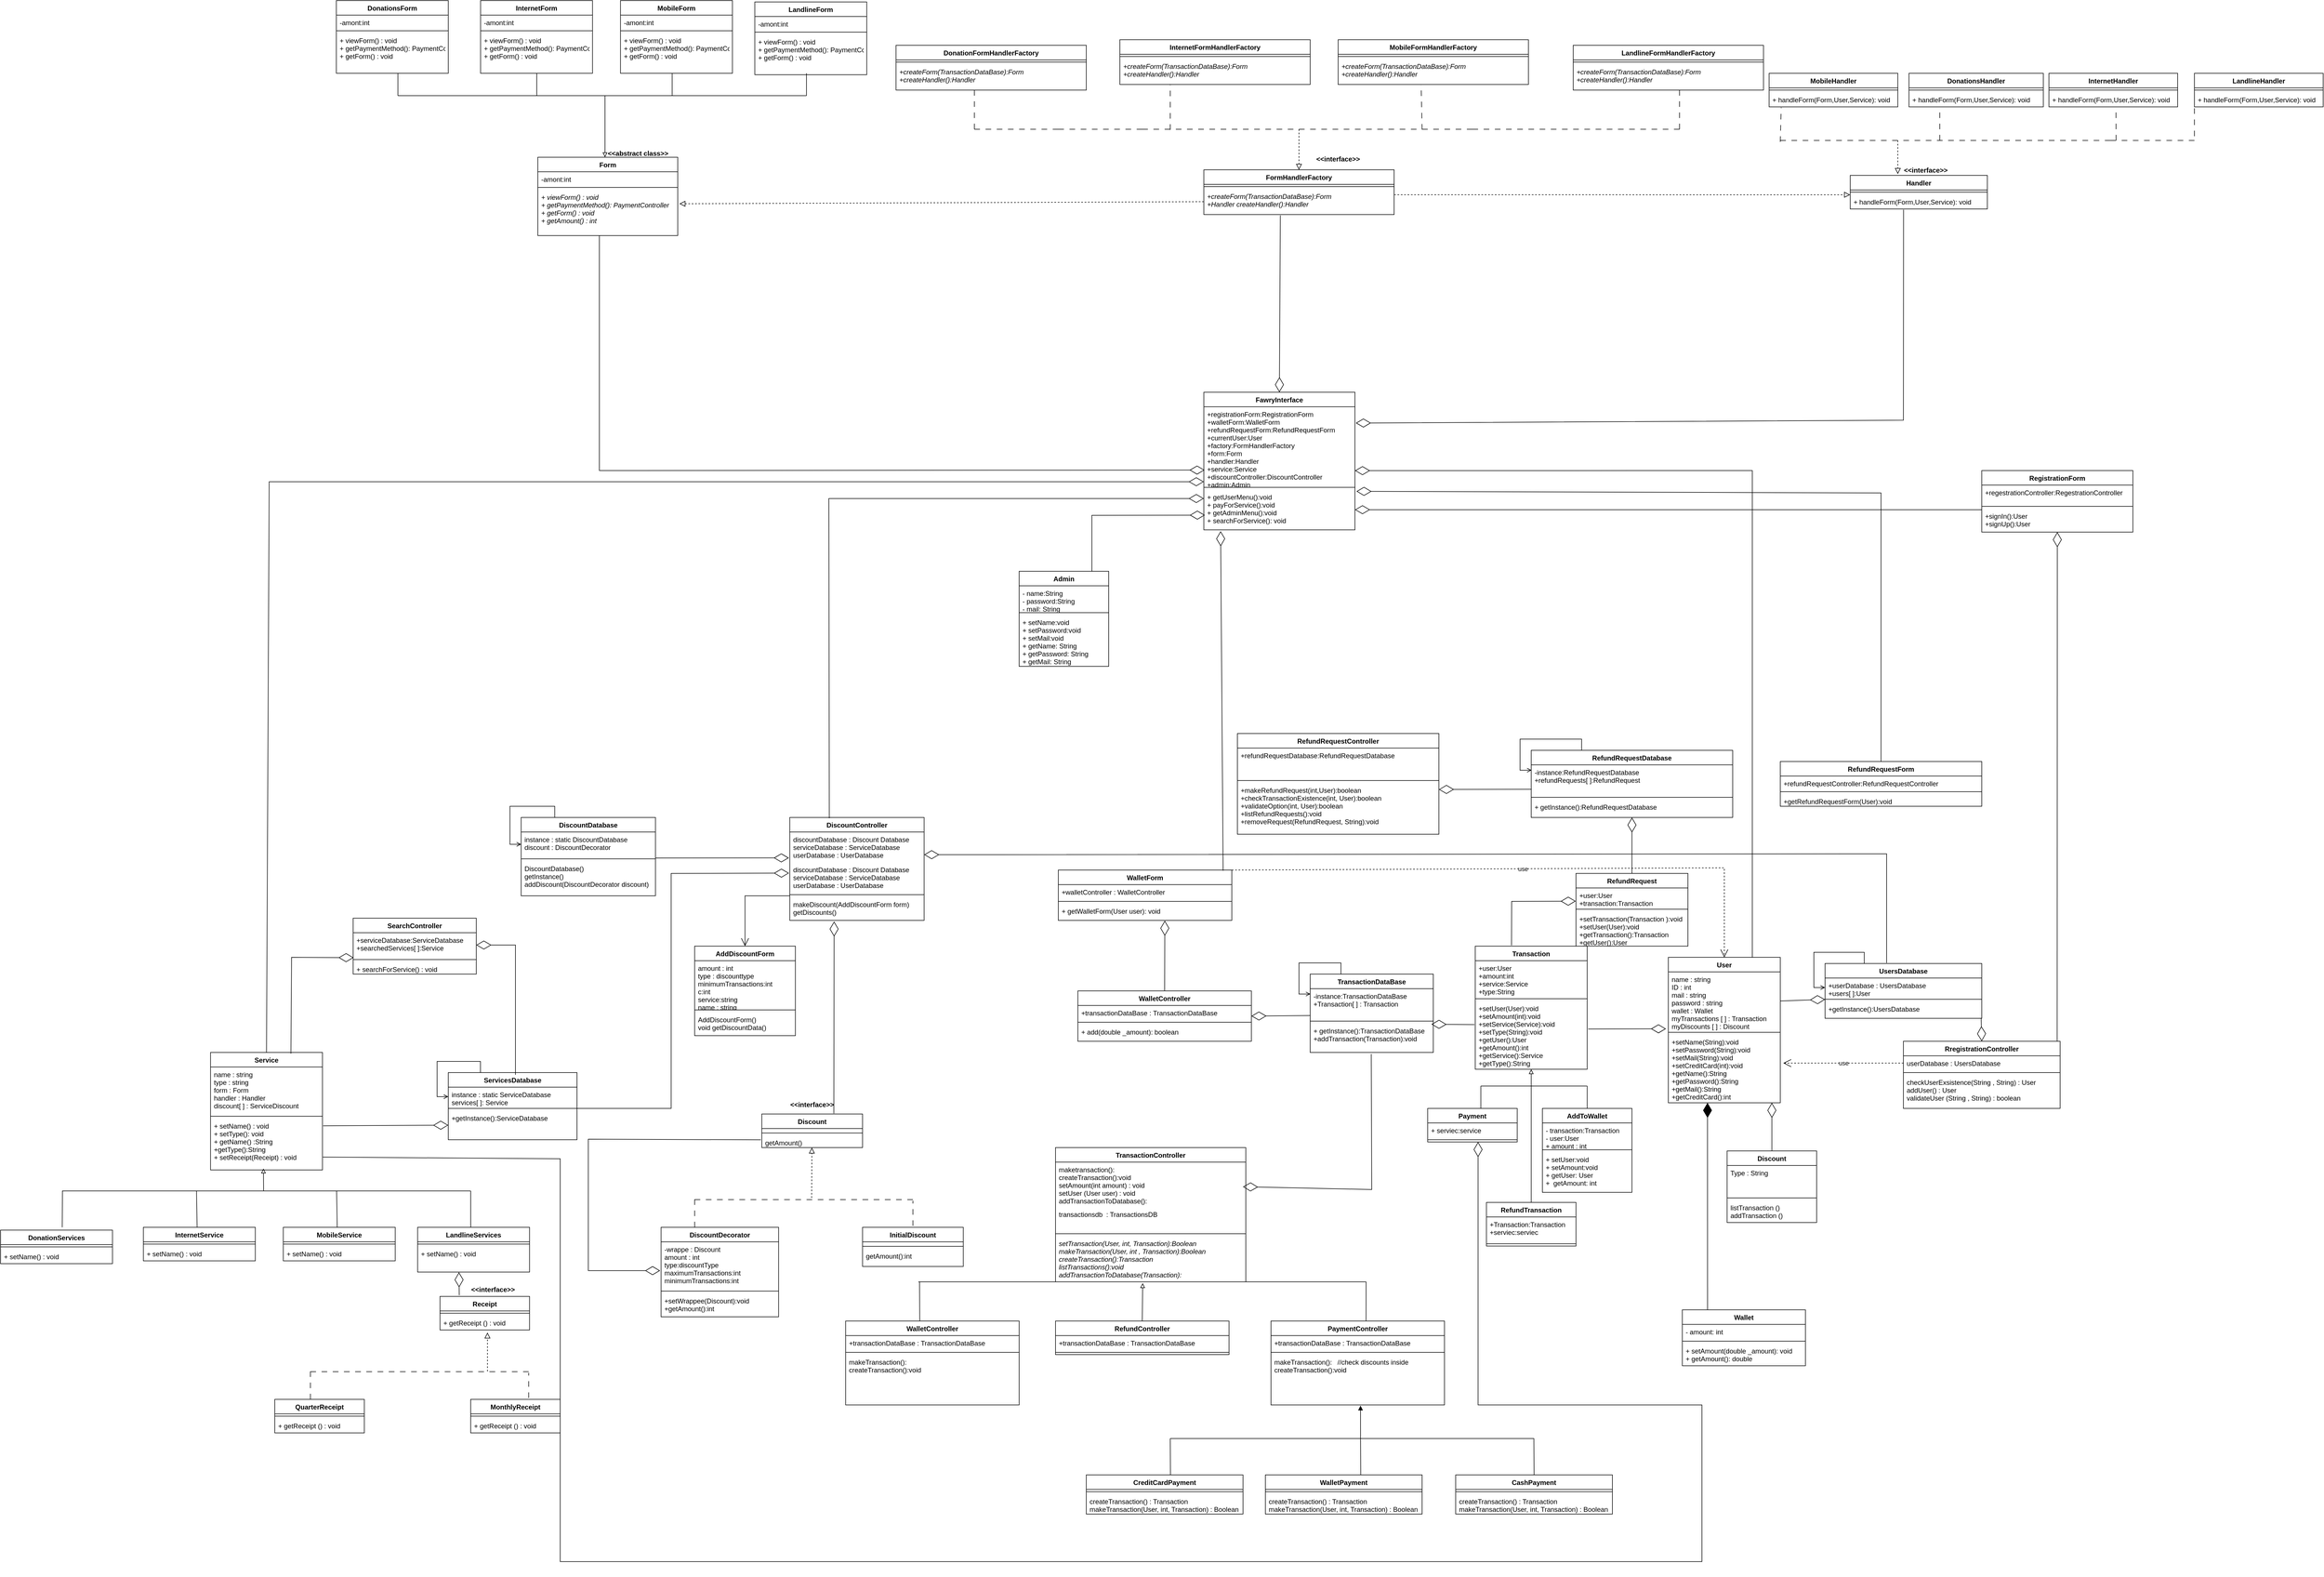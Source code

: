 <mxfile version="20.6.0" type="device"><diagram id="C5RBs43oDa-KdzZeNtuy" name="Page-1"><mxGraphModel dx="3517" dy="3189" grid="1" gridSize="10" guides="1" tooltips="1" connect="1" arrows="1" fold="1" page="1" pageScale="1" pageWidth="1920" pageHeight="1200" math="0" shadow="0"><root><mxCell id="WIyWlLk6GJQsqaUBKTNV-0"/><mxCell id="WIyWlLk6GJQsqaUBKTNV-1" parent="WIyWlLk6GJQsqaUBKTNV-0"/><mxCell id="ndpQs1hu3Z4CRjXssiz7-85" value="" style="endArrow=diamondThin;endFill=0;endSize=24;html=1;rounded=0;exitX=-0.007;exitY=0.346;exitDx=0;exitDy=0;exitPerimeter=0;entryX=0.985;entryY=0.031;entryDx=0;entryDy=0;entryPerimeter=0;" parent="WIyWlLk6GJQsqaUBKTNV-1" source="nMaxFoyerykssOSpypN6-32" target="nMaxFoyerykssOSpypN6-57" edge="1"><mxGeometry width="160" relative="1" as="geometry"><mxPoint x="2280" y="-560" as="sourcePoint"/><mxPoint x="2210" y="-560" as="targetPoint"/></mxGeometry></mxCell><mxCell id="ndpQs1hu3Z4CRjXssiz7-94" value="" style="endArrow=diamondThin;endFill=0;endSize=24;html=1;rounded=0;entryX=0.985;entryY=0.55;entryDx=0;entryDy=0;entryPerimeter=0;exitX=0.496;exitY=1.053;exitDx=0;exitDy=0;exitPerimeter=0;" parent="WIyWlLk6GJQsqaUBKTNV-1" source="nMaxFoyerykssOSpypN6-57" target="giO9AD6d7FRBYeL0FRD8-18" edge="1"><mxGeometry width="160" relative="1" as="geometry"><mxPoint x="2090" y="-500" as="sourcePoint"/><mxPoint x="2095" y="-280" as="targetPoint"/><Array as="points"><mxPoint x="2090" y="-265"/></Array></mxGeometry></mxCell><mxCell id="ndpQs1hu3Z4CRjXssiz7-95" value="Payment" style="swimlane;fontStyle=1;align=center;verticalAlign=top;childLayout=stackLayout;horizontal=1;startSize=26;horizontalStack=0;resizeParent=1;resizeParentMax=0;resizeLast=0;collapsible=1;marginBottom=0;" parent="WIyWlLk6GJQsqaUBKTNV-1" vertex="1"><mxGeometry x="2189.96" y="-410" width="160" height="60" as="geometry"/></mxCell><mxCell id="ndpQs1hu3Z4CRjXssiz7-96" value="+ serviec:service" style="text;strokeColor=none;fillColor=none;align=left;verticalAlign=top;spacingLeft=4;spacingRight=4;overflow=hidden;rotatable=0;points=[[0,0.5],[1,0.5]];portConstraint=eastwest;" parent="ndpQs1hu3Z4CRjXssiz7-95" vertex="1"><mxGeometry y="26" width="160" height="26" as="geometry"/></mxCell><mxCell id="ndpQs1hu3Z4CRjXssiz7-97" value="" style="line;strokeWidth=1;fillColor=none;align=left;verticalAlign=middle;spacingTop=-1;spacingLeft=3;spacingRight=3;rotatable=0;labelPosition=right;points=[];portConstraint=eastwest;strokeColor=inherit;" parent="ndpQs1hu3Z4CRjXssiz7-95" vertex="1"><mxGeometry y="52" width="160" height="8" as="geometry"/></mxCell><mxCell id="ndpQs1hu3Z4CRjXssiz7-99" value="RefundTransaction" style="swimlane;fontStyle=1;align=center;verticalAlign=top;childLayout=stackLayout;horizontal=1;startSize=26;horizontalStack=0;resizeParent=1;resizeParentMax=0;resizeLast=0;collapsible=1;marginBottom=0;" parent="WIyWlLk6GJQsqaUBKTNV-1" vertex="1"><mxGeometry x="2294.96" y="-242" width="160" height="78" as="geometry"/></mxCell><mxCell id="ndpQs1hu3Z4CRjXssiz7-100" value="+Transaction:Transaction&#10;+serviec:serviec" style="text;strokeColor=none;fillColor=none;align=left;verticalAlign=top;spacingLeft=4;spacingRight=4;overflow=hidden;rotatable=0;points=[[0,0.5],[1,0.5]];portConstraint=eastwest;" parent="ndpQs1hu3Z4CRjXssiz7-99" vertex="1"><mxGeometry y="26" width="160" height="44" as="geometry"/></mxCell><mxCell id="ndpQs1hu3Z4CRjXssiz7-101" value="" style="line;strokeWidth=1;fillColor=none;align=left;verticalAlign=middle;spacingTop=-1;spacingLeft=3;spacingRight=3;rotatable=0;labelPosition=right;points=[];portConstraint=eastwest;strokeColor=inherit;" parent="ndpQs1hu3Z4CRjXssiz7-99" vertex="1"><mxGeometry y="70" width="160" height="8" as="geometry"/></mxCell><mxCell id="ndpQs1hu3Z4CRjXssiz7-122" value="" style="endArrow=none;html=1;rounded=0;" parent="WIyWlLk6GJQsqaUBKTNV-1" edge="1"><mxGeometry width="50" height="50" relative="1" as="geometry"><mxPoint x="2284.96" y="-450" as="sourcePoint"/><mxPoint x="2474.96" y="-450" as="targetPoint"/></mxGeometry></mxCell><mxCell id="ndpQs1hu3Z4CRjXssiz7-123" value="" style="endArrow=none;html=1;rounded=0;exitX=0.5;exitY=0;exitDx=0;exitDy=0;" parent="WIyWlLk6GJQsqaUBKTNV-1" source="ndpQs1hu3Z4CRjXssiz7-99" edge="1"><mxGeometry width="50" height="50" relative="1" as="geometry"><mxPoint x="2374.96" y="-284" as="sourcePoint"/><mxPoint x="2374.96" y="-450" as="targetPoint"/></mxGeometry></mxCell><mxCell id="ndpQs1hu3Z4CRjXssiz7-124" value="" style="endArrow=none;html=1;rounded=0;" parent="WIyWlLk6GJQsqaUBKTNV-1" edge="1"><mxGeometry width="50" height="50" relative="1" as="geometry"><mxPoint x="2284.96" y="-410" as="sourcePoint"/><mxPoint x="2284.96" y="-450" as="targetPoint"/></mxGeometry></mxCell><mxCell id="ndpQs1hu3Z4CRjXssiz7-125" value="" style="endArrow=none;html=1;rounded=0;" parent="WIyWlLk6GJQsqaUBKTNV-1" edge="1"><mxGeometry width="50" height="50" relative="1" as="geometry"><mxPoint x="2474.96" y="-410" as="sourcePoint"/><mxPoint x="2474.96" y="-450" as="targetPoint"/></mxGeometry></mxCell><mxCell id="ndpQs1hu3Z4CRjXssiz7-127" value="" style="html=1;verticalAlign=bottom;endArrow=block;rounded=0;endFill=0;" parent="WIyWlLk6GJQsqaUBKTNV-1" target="nMaxFoyerykssOSpypN6-32" edge="1"><mxGeometry width="80" relative="1" as="geometry"><mxPoint x="2374.96" y="-450" as="sourcePoint"/><mxPoint x="2375" y="-480" as="targetPoint"/></mxGeometry></mxCell><mxCell id="ndpQs1hu3Z4CRjXssiz7-145" value="Handler" style="swimlane;fontStyle=1;align=center;verticalAlign=top;childLayout=stackLayout;horizontal=1;startSize=26;horizontalStack=0;resizeParent=1;resizeParentMax=0;resizeLast=0;collapsible=1;marginBottom=0;" parent="WIyWlLk6GJQsqaUBKTNV-1" vertex="1"><mxGeometry x="2944.96" y="-2077.5" width="245.04" height="60" as="geometry"/></mxCell><mxCell id="ndpQs1hu3Z4CRjXssiz7-147" value="" style="line;strokeWidth=1;fillColor=none;align=left;verticalAlign=middle;spacingTop=-1;spacingLeft=3;spacingRight=3;rotatable=0;labelPosition=right;points=[];portConstraint=eastwest;strokeColor=inherit;" parent="ndpQs1hu3Z4CRjXssiz7-145" vertex="1"><mxGeometry y="26" width="245.04" height="8" as="geometry"/></mxCell><mxCell id="ndpQs1hu3Z4CRjXssiz7-148" value="+ handleForm(Form,User,Service): void&#10;" style="text;strokeColor=none;fillColor=none;align=left;verticalAlign=top;spacingLeft=4;spacingRight=4;overflow=hidden;rotatable=0;points=[[0,0.5],[1,0.5]];portConstraint=eastwest;" parent="ndpQs1hu3Z4CRjXssiz7-145" vertex="1"><mxGeometry y="34" width="245.04" height="26" as="geometry"/></mxCell><mxCell id="8pS-hCJ2efgpqEzvmu1n-0" value="Wallet" style="swimlane;fontStyle=1;align=center;verticalAlign=top;childLayout=stackLayout;horizontal=1;startSize=26;horizontalStack=0;resizeParent=1;resizeParentMax=0;resizeLast=0;collapsible=1;marginBottom=0;" parent="WIyWlLk6GJQsqaUBKTNV-1" vertex="1"><mxGeometry x="2644.96" y="-50" width="220" height="100" as="geometry"/></mxCell><mxCell id="8pS-hCJ2efgpqEzvmu1n-1" value="- amount: int" style="text;strokeColor=none;fillColor=none;align=left;verticalAlign=top;spacingLeft=4;spacingRight=4;overflow=hidden;rotatable=0;points=[[0,0.5],[1,0.5]];portConstraint=eastwest;" parent="8pS-hCJ2efgpqEzvmu1n-0" vertex="1"><mxGeometry y="26" width="220" height="26" as="geometry"/></mxCell><mxCell id="8pS-hCJ2efgpqEzvmu1n-2" value="" style="line;strokeWidth=1;fillColor=none;align=left;verticalAlign=middle;spacingTop=-1;spacingLeft=3;spacingRight=3;rotatable=0;labelPosition=right;points=[];portConstraint=eastwest;strokeColor=inherit;" parent="8pS-hCJ2efgpqEzvmu1n-0" vertex="1"><mxGeometry y="52" width="220" height="8" as="geometry"/></mxCell><mxCell id="8pS-hCJ2efgpqEzvmu1n-3" value="+ setAmount(double _amount): void&#10;+ getAmount(): double&#10;" style="text;strokeColor=none;fillColor=none;align=left;verticalAlign=top;spacingLeft=4;spacingRight=4;overflow=hidden;rotatable=0;points=[[0,0.5],[1,0.5]];portConstraint=eastwest;" parent="8pS-hCJ2efgpqEzvmu1n-0" vertex="1"><mxGeometry y="60" width="220" height="40" as="geometry"/></mxCell><mxCell id="8pS-hCJ2efgpqEzvmu1n-4" value="WalletController" style="swimlane;fontStyle=1;align=center;verticalAlign=top;childLayout=stackLayout;horizontal=1;startSize=26;horizontalStack=0;resizeParent=1;resizeParentMax=0;resizeLast=0;collapsible=1;marginBottom=0;" parent="WIyWlLk6GJQsqaUBKTNV-1" vertex="1"><mxGeometry x="1564.96" y="-620" width="310" height="90" as="geometry"/></mxCell><mxCell id="8pS-hCJ2efgpqEzvmu1n-5" value="+transactionDataBase : TransactionDataBase" style="text;strokeColor=none;fillColor=none;align=left;verticalAlign=top;spacingLeft=4;spacingRight=4;overflow=hidden;rotatable=0;points=[[0,0.5],[1,0.5]];portConstraint=eastwest;" parent="8pS-hCJ2efgpqEzvmu1n-4" vertex="1"><mxGeometry y="26" width="310" height="26" as="geometry"/></mxCell><mxCell id="8pS-hCJ2efgpqEzvmu1n-6" value="" style="line;strokeWidth=1;fillColor=none;align=left;verticalAlign=middle;spacingTop=-1;spacingLeft=3;spacingRight=3;rotatable=0;labelPosition=right;points=[];portConstraint=eastwest;strokeColor=inherit;" parent="8pS-hCJ2efgpqEzvmu1n-4" vertex="1"><mxGeometry y="52" width="310" height="8" as="geometry"/></mxCell><mxCell id="8pS-hCJ2efgpqEzvmu1n-7" value="+ add(double _amount): boolean " style="text;strokeColor=none;fillColor=none;align=left;verticalAlign=top;spacingLeft=4;spacingRight=4;overflow=hidden;rotatable=0;points=[[0,0.5],[1,0.5]];portConstraint=eastwest;" parent="8pS-hCJ2efgpqEzvmu1n-4" vertex="1"><mxGeometry y="60" width="310" height="30" as="geometry"/></mxCell><mxCell id="8pS-hCJ2efgpqEzvmu1n-8" value="WalletForm" style="swimlane;fontStyle=1;align=center;verticalAlign=top;childLayout=stackLayout;horizontal=1;startSize=26;horizontalStack=0;resizeParent=1;resizeParentMax=0;resizeLast=0;collapsible=1;marginBottom=0;" parent="WIyWlLk6GJQsqaUBKTNV-1" vertex="1"><mxGeometry x="1530" y="-836" width="310" height="90" as="geometry"/></mxCell><mxCell id="8pS-hCJ2efgpqEzvmu1n-9" value="+walletController : WalletController" style="text;strokeColor=none;fillColor=none;align=left;verticalAlign=top;spacingLeft=4;spacingRight=4;overflow=hidden;rotatable=0;points=[[0,0.5],[1,0.5]];portConstraint=eastwest;" parent="8pS-hCJ2efgpqEzvmu1n-8" vertex="1"><mxGeometry y="26" width="310" height="26" as="geometry"/></mxCell><mxCell id="8pS-hCJ2efgpqEzvmu1n-10" value="" style="line;strokeWidth=1;fillColor=none;align=left;verticalAlign=middle;spacingTop=-1;spacingLeft=3;spacingRight=3;rotatable=0;labelPosition=right;points=[];portConstraint=eastwest;strokeColor=inherit;" parent="8pS-hCJ2efgpqEzvmu1n-8" vertex="1"><mxGeometry y="52" width="310" height="8" as="geometry"/></mxCell><mxCell id="8pS-hCJ2efgpqEzvmu1n-11" value="+ getWalletForm(User user): void" style="text;strokeColor=none;fillColor=none;align=left;verticalAlign=top;spacingLeft=4;spacingRight=4;overflow=hidden;rotatable=0;points=[[0,0.5],[1,0.5]];portConstraint=eastwest;" parent="8pS-hCJ2efgpqEzvmu1n-8" vertex="1"><mxGeometry y="60" width="310" height="30" as="geometry"/></mxCell><mxCell id="8pS-hCJ2efgpqEzvmu1n-12" value="" style="endArrow=diamondThin;endFill=0;endSize=24;html=1;rounded=0;exitX=0.5;exitY=0;exitDx=0;exitDy=0;entryX=0.614;entryY=1.017;entryDx=0;entryDy=0;entryPerimeter=0;" parent="WIyWlLk6GJQsqaUBKTNV-1" source="8pS-hCJ2efgpqEzvmu1n-4" target="8pS-hCJ2efgpqEzvmu1n-11" edge="1"><mxGeometry width="160" relative="1" as="geometry"><mxPoint x="1851.79" y="-615.36" as="sourcePoint"/><mxPoint x="1830" y="-720" as="targetPoint"/></mxGeometry></mxCell><mxCell id="c_dmDbs35rqngK_Q_ecr-1" value="" style="endArrow=diamondThin;endFill=0;endSize=24;html=1;rounded=0;exitX=1;exitY=0.5;exitDx=0;exitDy=0;entryX=0;entryY=0.53;entryDx=0;entryDy=0;entryPerimeter=0;" parent="WIyWlLk6GJQsqaUBKTNV-1" source="nMaxFoyerykssOSpypN6-18" target="nMaxFoyerykssOSpypN6-25" edge="1"><mxGeometry width="160" relative="1" as="geometry"><mxPoint x="2825.17" y="-569.832" as="sourcePoint"/><mxPoint x="2870" y="-610" as="targetPoint"/></mxGeometry></mxCell><mxCell id="c_dmDbs35rqngK_Q_ecr-2" value="" style="endArrow=diamondThin;endFill=0;endSize=24;html=1;rounded=0;entryX=0.004;entryY=0.366;entryDx=0;entryDy=0;entryPerimeter=0;exitX=1.009;exitY=0.411;exitDx=0;exitDy=0;exitPerimeter=0;" parent="WIyWlLk6GJQsqaUBKTNV-1" source="nMaxFoyerykssOSpypN6-32" edge="1"><mxGeometry width="160" relative="1" as="geometry"><mxPoint x="2470" y="-550" as="sourcePoint"/><mxPoint x="2615.8" y="-552.276" as="targetPoint"/></mxGeometry></mxCell><mxCell id="c_dmDbs35rqngK_Q_ecr-5" value="RregistrationController" style="swimlane;fontStyle=1;align=center;verticalAlign=top;childLayout=stackLayout;horizontal=1;startSize=26;horizontalStack=0;resizeParent=1;resizeParentMax=0;resizeLast=0;collapsible=1;marginBottom=0;" parent="WIyWlLk6GJQsqaUBKTNV-1" vertex="1"><mxGeometry x="3040" y="-530" width="280" height="120" as="geometry"/></mxCell><mxCell id="c_dmDbs35rqngK_Q_ecr-6" value="userDatabase : UsersDatabase" style="text;strokeColor=none;fillColor=none;align=left;verticalAlign=top;spacingLeft=4;spacingRight=4;overflow=hidden;rotatable=0;points=[[0,0.5],[1,0.5]];portConstraint=eastwest;" parent="c_dmDbs35rqngK_Q_ecr-5" vertex="1"><mxGeometry y="26" width="280" height="26" as="geometry"/></mxCell><mxCell id="c_dmDbs35rqngK_Q_ecr-7" value="" style="line;strokeWidth=1;fillColor=none;align=left;verticalAlign=middle;spacingTop=-1;spacingLeft=3;spacingRight=3;rotatable=0;labelPosition=right;points=[];portConstraint=eastwest;strokeColor=inherit;" parent="c_dmDbs35rqngK_Q_ecr-5" vertex="1"><mxGeometry y="52" width="280" height="8" as="geometry"/></mxCell><mxCell id="c_dmDbs35rqngK_Q_ecr-8" value="checkUserExsistence(String , String) : User&#10;addUser() : User&#10;validateUser (String , String) : boolean" style="text;strokeColor=none;fillColor=none;align=left;verticalAlign=top;spacingLeft=4;spacingRight=4;overflow=hidden;rotatable=0;points=[[0,0.5],[1,0.5]];portConstraint=eastwest;" parent="c_dmDbs35rqngK_Q_ecr-5" vertex="1"><mxGeometry y="60" width="280" height="60" as="geometry"/></mxCell><mxCell id="c_dmDbs35rqngK_Q_ecr-9" value="Discount" style="swimlane;fontStyle=1;align=center;verticalAlign=top;childLayout=stackLayout;horizontal=1;startSize=26;horizontalStack=0;resizeParent=1;resizeParentMax=0;resizeLast=0;collapsible=1;marginBottom=0;" parent="WIyWlLk6GJQsqaUBKTNV-1" vertex="1"><mxGeometry x="2724.96" y="-334" width="160" height="128" as="geometry"/></mxCell><mxCell id="c_dmDbs35rqngK_Q_ecr-10" value="Type : String" style="text;strokeColor=none;fillColor=none;align=left;verticalAlign=top;spacingLeft=4;spacingRight=4;overflow=hidden;rotatable=0;points=[[0,0.5],[1,0.5]];portConstraint=eastwest;" parent="c_dmDbs35rqngK_Q_ecr-9" vertex="1"><mxGeometry y="26" width="160" height="54" as="geometry"/></mxCell><mxCell id="c_dmDbs35rqngK_Q_ecr-11" value="" style="line;strokeWidth=1;fillColor=none;align=left;verticalAlign=middle;spacingTop=-1;spacingLeft=3;spacingRight=3;rotatable=0;labelPosition=right;points=[];portConstraint=eastwest;strokeColor=inherit;" parent="c_dmDbs35rqngK_Q_ecr-9" vertex="1"><mxGeometry y="80" width="160" height="8" as="geometry"/></mxCell><mxCell id="c_dmDbs35rqngK_Q_ecr-12" value="listTransaction ()&#10;addTransaction ()" style="text;strokeColor=none;fillColor=none;align=left;verticalAlign=top;spacingLeft=4;spacingRight=4;overflow=hidden;rotatable=0;points=[[0,0.5],[1,0.5]];portConstraint=eastwest;" parent="c_dmDbs35rqngK_Q_ecr-9" vertex="1"><mxGeometry y="88" width="160" height="40" as="geometry"/></mxCell><mxCell id="c_dmDbs35rqngK_Q_ecr-18" value="use" style="endArrow=open;endSize=12;dashed=1;html=1;rounded=0;entryX=1.002;entryY=0.904;entryDx=0;entryDy=0;entryPerimeter=0;" parent="WIyWlLk6GJQsqaUBKTNV-1" source="c_dmDbs35rqngK_Q_ecr-6" edge="1"><mxGeometry width="160" relative="1" as="geometry"><mxPoint x="3254.96" y="-490" as="sourcePoint"/><mxPoint x="2825.38" y="-490.944" as="targetPoint"/></mxGeometry></mxCell><mxCell id="c_dmDbs35rqngK_Q_ecr-19" value="" style="endArrow=diamondThin;endFill=1;endSize=24;html=1;rounded=0;exitX=0.205;exitY=0.003;exitDx=0;exitDy=0;exitPerimeter=0;" parent="WIyWlLk6GJQsqaUBKTNV-1" source="8pS-hCJ2efgpqEzvmu1n-0" edge="1"><mxGeometry width="160" relative="1" as="geometry"><mxPoint x="2624.12" y="-541.364" as="sourcePoint"/><mxPoint x="2689.96" y="-420" as="targetPoint"/></mxGeometry></mxCell><mxCell id="c_dmDbs35rqngK_Q_ecr-20" value="" style="endArrow=diamondThin;endFill=0;endSize=24;html=1;rounded=0;entryX=1;entryY=0.5;entryDx=0;entryDy=0;exitX=-0.001;exitY=0.889;exitDx=0;exitDy=0;exitPerimeter=0;" parent="WIyWlLk6GJQsqaUBKTNV-1" source="nMaxFoyerykssOSpypN6-55" target="8pS-hCJ2efgpqEzvmu1n-4" edge="1"><mxGeometry width="160" relative="1" as="geometry"><mxPoint x="1970" y="-575" as="sourcePoint"/><mxPoint x="1884.96" y="-575.63" as="targetPoint"/></mxGeometry></mxCell><mxCell id="giO9AD6d7FRBYeL0FRD8-0" value="TransactionController" style="swimlane;fontStyle=1;align=center;verticalAlign=top;childLayout=stackLayout;horizontal=1;startSize=26;horizontalStack=0;resizeParent=1;resizeParentMax=0;resizeLast=0;collapsible=1;marginBottom=0;" parent="WIyWlLk6GJQsqaUBKTNV-1" vertex="1"><mxGeometry x="1525" y="-340" width="340" height="240" as="geometry"/></mxCell><mxCell id="giO9AD6d7FRBYeL0FRD8-18" value="maketransaction():&#10;createTransaction():void&#10;setAmount(int amount) : void &#10;setUser (User user) : void&#10;addTransactionToDatabase(): " style="text;strokeColor=none;fillColor=none;align=left;verticalAlign=top;spacingLeft=4;spacingRight=4;overflow=hidden;rotatable=0;points=[[0,0.5],[1,0.5]];portConstraint=eastwest;" parent="giO9AD6d7FRBYeL0FRD8-0" vertex="1"><mxGeometry y="26" width="340" height="80" as="geometry"/></mxCell><mxCell id="giO9AD6d7FRBYeL0FRD8-1" value="transactionsdb  : TransactionsDB " style="text;strokeColor=none;fillColor=none;align=left;verticalAlign=top;spacingLeft=4;spacingRight=4;overflow=hidden;rotatable=0;points=[[0,0.5],[1,0.5]];portConstraint=eastwest;" parent="giO9AD6d7FRBYeL0FRD8-0" vertex="1"><mxGeometry y="106" width="340" height="44" as="geometry"/></mxCell><mxCell id="giO9AD6d7FRBYeL0FRD8-2" value="" style="line;strokeWidth=1;fillColor=none;align=left;verticalAlign=middle;spacingTop=-1;spacingLeft=3;spacingRight=3;rotatable=0;labelPosition=right;points=[];portConstraint=eastwest;strokeColor=inherit;" parent="giO9AD6d7FRBYeL0FRD8-0" vertex="1"><mxGeometry y="150" width="340" height="8" as="geometry"/></mxCell><mxCell id="giO9AD6d7FRBYeL0FRD8-3" value="setTransaction(User, int, Transaction):Boolean&#10;makeTransaction(User, int , Transaction):Boolean&#10;createTransaction():Transaction&#10;listTransactions():void&#10;addTransactionToDatabase(Transaction): " style="text;strokeColor=none;fillColor=none;align=left;verticalAlign=top;spacingLeft=4;spacingRight=4;overflow=hidden;rotatable=0;points=[[0,0.5],[1,0.5]];portConstraint=eastwest;fontStyle=2" parent="giO9AD6d7FRBYeL0FRD8-0" vertex="1"><mxGeometry y="158" width="340" height="82" as="geometry"/></mxCell><mxCell id="giO9AD6d7FRBYeL0FRD8-4" value="WalletController" style="swimlane;fontStyle=1;align=center;verticalAlign=top;childLayout=stackLayout;horizontal=1;startSize=26;horizontalStack=0;resizeParent=1;resizeParentMax=0;resizeLast=0;collapsible=1;marginBottom=0;" parent="WIyWlLk6GJQsqaUBKTNV-1" vertex="1"><mxGeometry x="1150" y="-30" width="310" height="150" as="geometry"/></mxCell><mxCell id="giO9AD6d7FRBYeL0FRD8-5" value="+transactionDataBase : TransactionDataBase" style="text;strokeColor=none;fillColor=none;align=left;verticalAlign=top;spacingLeft=4;spacingRight=4;overflow=hidden;rotatable=0;points=[[0,0.5],[1,0.5]];portConstraint=eastwest;" parent="giO9AD6d7FRBYeL0FRD8-4" vertex="1"><mxGeometry y="26" width="310" height="26" as="geometry"/></mxCell><mxCell id="giO9AD6d7FRBYeL0FRD8-6" value="" style="line;strokeWidth=1;fillColor=none;align=left;verticalAlign=middle;spacingTop=-1;spacingLeft=3;spacingRight=3;rotatable=0;labelPosition=right;points=[];portConstraint=eastwest;strokeColor=inherit;" parent="giO9AD6d7FRBYeL0FRD8-4" vertex="1"><mxGeometry y="52" width="310" height="8" as="geometry"/></mxCell><mxCell id="giO9AD6d7FRBYeL0FRD8-7" value="makeTransaction():&#10;createTransaction():void&#10;" style="text;strokeColor=none;fillColor=none;align=left;verticalAlign=top;spacingLeft=4;spacingRight=4;overflow=hidden;rotatable=0;points=[[0,0.5],[1,0.5]];portConstraint=eastwest;" parent="giO9AD6d7FRBYeL0FRD8-4" vertex="1"><mxGeometry y="60" width="310" height="90" as="geometry"/></mxCell><mxCell id="giO9AD6d7FRBYeL0FRD8-11" value="PaymentController" style="swimlane;fontStyle=1;align=center;verticalAlign=top;childLayout=stackLayout;horizontal=1;startSize=26;horizontalStack=0;resizeParent=1;resizeParentMax=0;resizeLast=0;collapsible=1;marginBottom=0;" parent="WIyWlLk6GJQsqaUBKTNV-1" vertex="1"><mxGeometry x="1910" y="-30" width="310" height="150" as="geometry"/></mxCell><mxCell id="giO9AD6d7FRBYeL0FRD8-12" value="+transactionDataBase : TransactionDataBase" style="text;strokeColor=none;fillColor=none;align=left;verticalAlign=top;spacingLeft=4;spacingRight=4;overflow=hidden;rotatable=0;points=[[0,0.5],[1,0.5]];portConstraint=eastwest;" parent="giO9AD6d7FRBYeL0FRD8-11" vertex="1"><mxGeometry y="26" width="310" height="26" as="geometry"/></mxCell><mxCell id="giO9AD6d7FRBYeL0FRD8-13" value="" style="line;strokeWidth=1;fillColor=none;align=left;verticalAlign=middle;spacingTop=-1;spacingLeft=3;spacingRight=3;rotatable=0;labelPosition=right;points=[];portConstraint=eastwest;strokeColor=inherit;" parent="giO9AD6d7FRBYeL0FRD8-11" vertex="1"><mxGeometry y="52" width="310" height="8" as="geometry"/></mxCell><mxCell id="giO9AD6d7FRBYeL0FRD8-14" value="makeTransaction():   //check discounts inside&#10;createTransaction():void&#10;  " style="text;strokeColor=none;fillColor=none;align=left;verticalAlign=top;spacingLeft=4;spacingRight=4;overflow=hidden;rotatable=0;points=[[0,0.5],[1,0.5]];portConstraint=eastwest;" parent="giO9AD6d7FRBYeL0FRD8-11" vertex="1"><mxGeometry y="60" width="310" height="90" as="geometry"/></mxCell><mxCell id="giO9AD6d7FRBYeL0FRD8-15" value="RefundController" style="swimlane;fontStyle=1;align=center;verticalAlign=top;childLayout=stackLayout;horizontal=1;startSize=26;horizontalStack=0;resizeParent=1;resizeParentMax=0;resizeLast=0;collapsible=1;marginBottom=0;" parent="WIyWlLk6GJQsqaUBKTNV-1" vertex="1"><mxGeometry x="1525" y="-30" width="310" height="60" as="geometry"/></mxCell><mxCell id="giO9AD6d7FRBYeL0FRD8-16" value="+transactionDataBase : TransactionDataBase" style="text;strokeColor=none;fillColor=none;align=left;verticalAlign=top;spacingLeft=4;spacingRight=4;overflow=hidden;rotatable=0;points=[[0,0.5],[1,0.5]];portConstraint=eastwest;" parent="giO9AD6d7FRBYeL0FRD8-15" vertex="1"><mxGeometry y="26" width="310" height="26" as="geometry"/></mxCell><mxCell id="giO9AD6d7FRBYeL0FRD8-17" value="" style="line;strokeWidth=1;fillColor=none;align=left;verticalAlign=middle;spacingTop=-1;spacingLeft=3;spacingRight=3;rotatable=0;labelPosition=right;points=[];portConstraint=eastwest;strokeColor=inherit;" parent="giO9AD6d7FRBYeL0FRD8-15" vertex="1"><mxGeometry y="52" width="310" height="8" as="geometry"/></mxCell><mxCell id="fdfa1HJ58zLh8f_gPo-r-1" value="AddToWallet" style="swimlane;fontStyle=1;align=center;verticalAlign=top;childLayout=stackLayout;horizontal=1;startSize=26;horizontalStack=0;resizeParent=1;resizeParentMax=0;resizeLast=0;collapsible=1;marginBottom=0;" parent="WIyWlLk6GJQsqaUBKTNV-1" vertex="1"><mxGeometry x="2394.96" y="-410" width="160" height="150" as="geometry"/></mxCell><mxCell id="fdfa1HJ58zLh8f_gPo-r-2" value="- transaction:Transaction&#10;- user:User&#10;+ amount : int" style="text;strokeColor=none;fillColor=none;align=left;verticalAlign=top;spacingLeft=4;spacingRight=4;overflow=hidden;rotatable=0;points=[[0,0.5],[1,0.5]];portConstraint=eastwest;" parent="fdfa1HJ58zLh8f_gPo-r-1" vertex="1"><mxGeometry y="26" width="160" height="44" as="geometry"/></mxCell><mxCell id="fdfa1HJ58zLh8f_gPo-r-3" value="" style="line;strokeWidth=1;fillColor=none;align=left;verticalAlign=middle;spacingTop=-1;spacingLeft=3;spacingRight=3;rotatable=0;labelPosition=right;points=[];portConstraint=eastwest;strokeColor=inherit;" parent="fdfa1HJ58zLh8f_gPo-r-1" vertex="1"><mxGeometry y="70" width="160" height="8" as="geometry"/></mxCell><mxCell id="fdfa1HJ58zLh8f_gPo-r-4" value="+ setUser:void&#10;+ setAmount:void&#10;+ getUser: User&#10;+  getAmount: int" style="text;strokeColor=none;fillColor=none;align=left;verticalAlign=top;spacingLeft=4;spacingRight=4;overflow=hidden;rotatable=0;points=[[0,0.5],[1,0.5]];portConstraint=eastwest;" parent="fdfa1HJ58zLh8f_gPo-r-1" vertex="1"><mxGeometry y="78" width="160" height="72" as="geometry"/></mxCell><mxCell id="fdfa1HJ58zLh8f_gPo-r-13" value="CashPayment" style="swimlane;fontStyle=1;align=center;verticalAlign=top;childLayout=stackLayout;horizontal=1;startSize=26;horizontalStack=0;resizeParent=1;resizeParentMax=0;resizeLast=0;collapsible=1;marginBottom=0;" parent="WIyWlLk6GJQsqaUBKTNV-1" vertex="1"><mxGeometry x="2240" y="245" width="280" height="70" as="geometry"/></mxCell><mxCell id="fdfa1HJ58zLh8f_gPo-r-15" value="" style="line;strokeWidth=1;fillColor=none;align=left;verticalAlign=middle;spacingTop=-1;spacingLeft=3;spacingRight=3;rotatable=0;labelPosition=right;points=[];portConstraint=eastwest;strokeColor=inherit;" parent="fdfa1HJ58zLh8f_gPo-r-13" vertex="1"><mxGeometry y="26" width="280" height="8" as="geometry"/></mxCell><mxCell id="fdfa1HJ58zLh8f_gPo-r-16" value="createTransaction() : Transaction&#10;makeTransaction(User, int, Transaction) : Boolean&#10;" style="text;strokeColor=none;fillColor=none;align=left;verticalAlign=top;spacingLeft=4;spacingRight=4;overflow=hidden;rotatable=0;points=[[0,0.5],[1,0.5]];portConstraint=eastwest;" parent="fdfa1HJ58zLh8f_gPo-r-13" vertex="1"><mxGeometry y="34" width="280" height="36" as="geometry"/></mxCell><mxCell id="fdfa1HJ58zLh8f_gPo-r-17" value="CreditCardPayment" style="swimlane;fontStyle=1;align=center;verticalAlign=top;childLayout=stackLayout;horizontal=1;startSize=26;horizontalStack=0;resizeParent=1;resizeParentMax=0;resizeLast=0;collapsible=1;marginBottom=0;" parent="WIyWlLk6GJQsqaUBKTNV-1" vertex="1"><mxGeometry x="1580" y="245" width="280" height="70" as="geometry"/></mxCell><mxCell id="fdfa1HJ58zLh8f_gPo-r-18" value="" style="line;strokeWidth=1;fillColor=none;align=left;verticalAlign=middle;spacingTop=-1;spacingLeft=3;spacingRight=3;rotatable=0;labelPosition=right;points=[];portConstraint=eastwest;strokeColor=inherit;" parent="fdfa1HJ58zLh8f_gPo-r-17" vertex="1"><mxGeometry y="26" width="280" height="8" as="geometry"/></mxCell><mxCell id="fdfa1HJ58zLh8f_gPo-r-19" value="createTransaction() : Transaction&#10;makeTransaction(User, int, Transaction) : Boolean&#10;" style="text;strokeColor=none;fillColor=none;align=left;verticalAlign=top;spacingLeft=4;spacingRight=4;overflow=hidden;rotatable=0;points=[[0,0.5],[1,0.5]];portConstraint=eastwest;" parent="fdfa1HJ58zLh8f_gPo-r-17" vertex="1"><mxGeometry y="34" width="280" height="36" as="geometry"/></mxCell><mxCell id="fdfa1HJ58zLh8f_gPo-r-24" value="" style="endArrow=none;html=1;rounded=0;" parent="WIyWlLk6GJQsqaUBKTNV-1" edge="1"><mxGeometry width="50" height="50" relative="1" as="geometry"><mxPoint x="1600" y="-100" as="sourcePoint"/><mxPoint x="1790" y="-100" as="targetPoint"/></mxGeometry></mxCell><mxCell id="fdfa1HJ58zLh8f_gPo-r-32" value="" style="endArrow=none;html=1;rounded=0;" parent="WIyWlLk6GJQsqaUBKTNV-1" edge="1"><mxGeometry width="50" height="50" relative="1" as="geometry"><mxPoint x="1790" y="-100" as="sourcePoint"/><mxPoint x="1980" y="-100" as="targetPoint"/></mxGeometry></mxCell><mxCell id="fdfa1HJ58zLh8f_gPo-r-33" value="" style="endArrow=none;html=1;rounded=0;" parent="WIyWlLk6GJQsqaUBKTNV-1" edge="1"><mxGeometry width="50" height="50" relative="1" as="geometry"><mxPoint x="1890" y="-100" as="sourcePoint"/><mxPoint x="2080" y="-100" as="targetPoint"/></mxGeometry></mxCell><mxCell id="fdfa1HJ58zLh8f_gPo-r-34" value="" style="endArrow=none;html=1;rounded=0;entryX=0.548;entryY=0;entryDx=0;entryDy=0;entryPerimeter=0;" parent="WIyWlLk6GJQsqaUBKTNV-1" target="giO9AD6d7FRBYeL0FRD8-11" edge="1"><mxGeometry width="50" height="50" relative="1" as="geometry"><mxPoint x="2080" y="-100" as="sourcePoint"/><mxPoint x="2080" y="-75.48" as="targetPoint"/></mxGeometry></mxCell><mxCell id="fdfa1HJ58zLh8f_gPo-r-35" value="" style="endArrow=none;html=1;rounded=0;" parent="WIyWlLk6GJQsqaUBKTNV-1" edge="1"><mxGeometry width="50" height="50" relative="1" as="geometry"><mxPoint x="1410" y="-100" as="sourcePoint"/><mxPoint x="1600" y="-100" as="targetPoint"/></mxGeometry></mxCell><mxCell id="fdfa1HJ58zLh8f_gPo-r-36" value="" style="endArrow=none;html=1;rounded=0;" parent="WIyWlLk6GJQsqaUBKTNV-1" edge="1"><mxGeometry width="50" height="50" relative="1" as="geometry"><mxPoint x="1280.0" y="-100" as="sourcePoint"/><mxPoint x="1470" y="-100" as="targetPoint"/></mxGeometry></mxCell><mxCell id="fdfa1HJ58zLh8f_gPo-r-37" value="" style="endArrow=none;html=1;rounded=0;exitX=0.427;exitY=0.003;exitDx=0;exitDy=0;exitPerimeter=0;" parent="WIyWlLk6GJQsqaUBKTNV-1" source="giO9AD6d7FRBYeL0FRD8-4" edge="1"><mxGeometry width="50" height="50" relative="1" as="geometry"><mxPoint x="1260.0" y="-70" as="sourcePoint"/><mxPoint x="1282" y="-100" as="targetPoint"/></mxGeometry></mxCell><mxCell id="fdfa1HJ58zLh8f_gPo-r-39" value="" style="endArrow=none;html=1;rounded=0;" parent="WIyWlLk6GJQsqaUBKTNV-1" edge="1"><mxGeometry width="50" height="50" relative="1" as="geometry"><mxPoint x="1870" y="180" as="sourcePoint"/><mxPoint x="2060" y="180" as="targetPoint"/></mxGeometry></mxCell><mxCell id="fdfa1HJ58zLh8f_gPo-r-41" value="" style="html=1;verticalAlign=bottom;endArrow=block;rounded=0;entryX=0.516;entryY=1.012;entryDx=0;entryDy=0;entryPerimeter=0;" parent="WIyWlLk6GJQsqaUBKTNV-1" target="giO9AD6d7FRBYeL0FRD8-14" edge="1"><mxGeometry width="80" relative="1" as="geometry"><mxPoint x="2070" y="180" as="sourcePoint"/><mxPoint x="2430" y="320" as="targetPoint"/></mxGeometry></mxCell><mxCell id="fdfa1HJ58zLh8f_gPo-r-43" value="" style="endArrow=none;html=1;rounded=0;" parent="WIyWlLk6GJQsqaUBKTNV-1" edge="1"><mxGeometry width="50" height="50" relative="1" as="geometry"><mxPoint x="2060" y="180" as="sourcePoint"/><mxPoint x="2250" y="180" as="targetPoint"/></mxGeometry></mxCell><mxCell id="fdfa1HJ58zLh8f_gPo-r-49" value="Form" style="swimlane;fontStyle=1;align=center;verticalAlign=top;childLayout=stackLayout;horizontal=1;startSize=26;horizontalStack=0;resizeParent=1;resizeParentMax=0;resizeLast=0;collapsible=1;marginBottom=0;" parent="WIyWlLk6GJQsqaUBKTNV-1" vertex="1"><mxGeometry x="600" y="-2110" width="250" height="140" as="geometry"/></mxCell><mxCell id="fdfa1HJ58zLh8f_gPo-r-50" value="-amont:int" style="text;strokeColor=none;fillColor=none;align=left;verticalAlign=top;spacingLeft=4;spacingRight=4;overflow=hidden;rotatable=0;points=[[0,0.5],[1,0.5]];portConstraint=eastwest;" parent="fdfa1HJ58zLh8f_gPo-r-49" vertex="1"><mxGeometry y="26" width="250" height="24" as="geometry"/></mxCell><mxCell id="fdfa1HJ58zLh8f_gPo-r-51" value="" style="line;strokeWidth=1;fillColor=none;align=left;verticalAlign=middle;spacingTop=-1;spacingLeft=3;spacingRight=3;rotatable=0;labelPosition=right;points=[];portConstraint=eastwest;strokeColor=inherit;" parent="fdfa1HJ58zLh8f_gPo-r-49" vertex="1"><mxGeometry y="50" width="250" height="8" as="geometry"/></mxCell><mxCell id="fdfa1HJ58zLh8f_gPo-r-52" value="+ viewForm() : void&#10;+ getPaymentMethod(): PaymentController&#10;+ getForm() : void&#10;+ getAmount() : int" style="text;strokeColor=none;fillColor=none;align=left;verticalAlign=top;spacingLeft=4;spacingRight=4;overflow=hidden;rotatable=0;points=[[0,0.5],[1,0.5]];portConstraint=eastwest;fontStyle=2" parent="fdfa1HJ58zLh8f_gPo-r-49" vertex="1"><mxGeometry y="58" width="250" height="82" as="geometry"/></mxCell><mxCell id="fdfa1HJ58zLh8f_gPo-r-53" value="DonationsForm" style="swimlane;fontStyle=1;align=center;verticalAlign=top;childLayout=stackLayout;horizontal=1;startSize=26;horizontalStack=0;resizeParent=1;resizeParentMax=0;resizeLast=0;collapsible=1;marginBottom=0;" parent="WIyWlLk6GJQsqaUBKTNV-1" vertex="1"><mxGeometry x="240" y="-2390" width="200" height="130" as="geometry"/></mxCell><mxCell id="fdfa1HJ58zLh8f_gPo-r-54" value="-amont:int" style="text;strokeColor=none;fillColor=none;align=left;verticalAlign=top;spacingLeft=4;spacingRight=4;overflow=hidden;rotatable=0;points=[[0,0.5],[1,0.5]];portConstraint=eastwest;" parent="fdfa1HJ58zLh8f_gPo-r-53" vertex="1"><mxGeometry y="26" width="200" height="24" as="geometry"/></mxCell><mxCell id="fdfa1HJ58zLh8f_gPo-r-55" value="" style="line;strokeWidth=1;fillColor=none;align=left;verticalAlign=middle;spacingTop=-1;spacingLeft=3;spacingRight=3;rotatable=0;labelPosition=right;points=[];portConstraint=eastwest;strokeColor=inherit;" parent="fdfa1HJ58zLh8f_gPo-r-53" vertex="1"><mxGeometry y="50" width="200" height="8" as="geometry"/></mxCell><mxCell id="fdfa1HJ58zLh8f_gPo-r-56" value="+ viewForm() : void&#10;+ getPaymentMethod(): PaymentController&#10;+ getForm() : void" style="text;strokeColor=none;fillColor=none;align=left;verticalAlign=top;spacingLeft=4;spacingRight=4;overflow=hidden;rotatable=0;points=[[0,0.5],[1,0.5]];portConstraint=eastwest;" parent="fdfa1HJ58zLh8f_gPo-r-53" vertex="1"><mxGeometry y="58" width="200" height="72" as="geometry"/></mxCell><mxCell id="fdfa1HJ58zLh8f_gPo-r-57" value="MobileForm" style="swimlane;fontStyle=1;align=center;verticalAlign=top;childLayout=stackLayout;horizontal=1;startSize=26;horizontalStack=0;resizeParent=1;resizeParentMax=0;resizeLast=0;collapsible=1;marginBottom=0;" parent="WIyWlLk6GJQsqaUBKTNV-1" vertex="1"><mxGeometry x="747.7" y="-2390" width="200" height="130" as="geometry"/></mxCell><mxCell id="fdfa1HJ58zLh8f_gPo-r-58" value="-amont:int" style="text;strokeColor=none;fillColor=none;align=left;verticalAlign=top;spacingLeft=4;spacingRight=4;overflow=hidden;rotatable=0;points=[[0,0.5],[1,0.5]];portConstraint=eastwest;" parent="fdfa1HJ58zLh8f_gPo-r-57" vertex="1"><mxGeometry y="26" width="200" height="24" as="geometry"/></mxCell><mxCell id="fdfa1HJ58zLh8f_gPo-r-59" value="" style="line;strokeWidth=1;fillColor=none;align=left;verticalAlign=middle;spacingTop=-1;spacingLeft=3;spacingRight=3;rotatable=0;labelPosition=right;points=[];portConstraint=eastwest;strokeColor=inherit;" parent="fdfa1HJ58zLh8f_gPo-r-57" vertex="1"><mxGeometry y="50" width="200" height="8" as="geometry"/></mxCell><mxCell id="fdfa1HJ58zLh8f_gPo-r-60" value="+ viewForm() : void&#10;+ getPaymentMethod(): PaymentController&#10;+ getForm() : void" style="text;strokeColor=none;fillColor=none;align=left;verticalAlign=top;spacingLeft=4;spacingRight=4;overflow=hidden;rotatable=0;points=[[0,0.5],[1,0.5]];portConstraint=eastwest;" parent="fdfa1HJ58zLh8f_gPo-r-57" vertex="1"><mxGeometry y="58" width="200" height="72" as="geometry"/></mxCell><mxCell id="fdfa1HJ58zLh8f_gPo-r-61" value="LandlineForm" style="swimlane;fontStyle=1;align=center;verticalAlign=top;childLayout=stackLayout;horizontal=1;startSize=26;horizontalStack=0;resizeParent=1;resizeParentMax=0;resizeLast=0;collapsible=1;marginBottom=0;" parent="WIyWlLk6GJQsqaUBKTNV-1" vertex="1"><mxGeometry x="987.7" y="-2387.5" width="200" height="130" as="geometry"/></mxCell><mxCell id="fdfa1HJ58zLh8f_gPo-r-62" value="-amont:int" style="text;strokeColor=none;fillColor=none;align=left;verticalAlign=top;spacingLeft=4;spacingRight=4;overflow=hidden;rotatable=0;points=[[0,0.5],[1,0.5]];portConstraint=eastwest;" parent="fdfa1HJ58zLh8f_gPo-r-61" vertex="1"><mxGeometry y="26" width="200" height="24" as="geometry"/></mxCell><mxCell id="fdfa1HJ58zLh8f_gPo-r-63" value="" style="line;strokeWidth=1;fillColor=none;align=left;verticalAlign=middle;spacingTop=-1;spacingLeft=3;spacingRight=3;rotatable=0;labelPosition=right;points=[];portConstraint=eastwest;strokeColor=inherit;" parent="fdfa1HJ58zLh8f_gPo-r-61" vertex="1"><mxGeometry y="50" width="200" height="8" as="geometry"/></mxCell><mxCell id="fdfa1HJ58zLh8f_gPo-r-64" value="+ viewForm() : void&#10;+ getPaymentMethod(): PaymentController&#10;+ getForm() : void" style="text;strokeColor=none;fillColor=none;align=left;verticalAlign=top;spacingLeft=4;spacingRight=4;overflow=hidden;rotatable=0;points=[[0,0.5],[1,0.5]];portConstraint=eastwest;" parent="fdfa1HJ58zLh8f_gPo-r-61" vertex="1"><mxGeometry y="58" width="200" height="72" as="geometry"/></mxCell><mxCell id="fdfa1HJ58zLh8f_gPo-r-65" value="InternetForm" style="swimlane;fontStyle=1;align=center;verticalAlign=top;childLayout=stackLayout;horizontal=1;startSize=26;horizontalStack=0;resizeParent=1;resizeParentMax=0;resizeLast=0;collapsible=1;marginBottom=0;" parent="WIyWlLk6GJQsqaUBKTNV-1" vertex="1"><mxGeometry x="497.7" y="-2390" width="200" height="130" as="geometry"/></mxCell><mxCell id="fdfa1HJ58zLh8f_gPo-r-66" value="-amont:int" style="text;strokeColor=none;fillColor=none;align=left;verticalAlign=top;spacingLeft=4;spacingRight=4;overflow=hidden;rotatable=0;points=[[0,0.5],[1,0.5]];portConstraint=eastwest;" parent="fdfa1HJ58zLh8f_gPo-r-65" vertex="1"><mxGeometry y="26" width="200" height="24" as="geometry"/></mxCell><mxCell id="fdfa1HJ58zLh8f_gPo-r-67" value="" style="line;strokeWidth=1;fillColor=none;align=left;verticalAlign=middle;spacingTop=-1;spacingLeft=3;spacingRight=3;rotatable=0;labelPosition=right;points=[];portConstraint=eastwest;strokeColor=inherit;" parent="fdfa1HJ58zLh8f_gPo-r-65" vertex="1"><mxGeometry y="50" width="200" height="8" as="geometry"/></mxCell><mxCell id="fdfa1HJ58zLh8f_gPo-r-68" value="+ viewForm() : void&#10;+ getPaymentMethod(): PaymentController&#10;+ getForm() : void" style="text;strokeColor=none;fillColor=none;align=left;verticalAlign=top;spacingLeft=4;spacingRight=4;overflow=hidden;rotatable=0;points=[[0,0.5],[1,0.5]];portConstraint=eastwest;" parent="fdfa1HJ58zLh8f_gPo-r-65" vertex="1"><mxGeometry y="58" width="200" height="72" as="geometry"/></mxCell><mxCell id="fdfa1HJ58zLh8f_gPo-r-69" value="" style="endArrow=none;html=1;rounded=0;" parent="WIyWlLk6GJQsqaUBKTNV-1" edge="1"><mxGeometry width="50" height="50" relative="1" as="geometry"><mxPoint x="615.2" y="-2220" as="sourcePoint"/><mxPoint x="805.2" y="-2220" as="targetPoint"/></mxGeometry></mxCell><mxCell id="fdfa1HJ58zLh8f_gPo-r-71" value="" style="html=1;verticalAlign=bottom;endArrow=block;rounded=0;endFill=0;" parent="WIyWlLk6GJQsqaUBKTNV-1" edge="1"><mxGeometry width="80" relative="1" as="geometry"><mxPoint x="720" y="-2220" as="sourcePoint"/><mxPoint x="720" y="-2110" as="targetPoint"/></mxGeometry></mxCell><mxCell id="fdfa1HJ58zLh8f_gPo-r-72" value="" style="endArrow=none;html=1;rounded=0;" parent="WIyWlLk6GJQsqaUBKTNV-1" edge="1"><mxGeometry width="50" height="50" relative="1" as="geometry"><mxPoint x="430.2" y="-2220" as="sourcePoint"/><mxPoint x="620.2" y="-2220" as="targetPoint"/></mxGeometry></mxCell><mxCell id="fdfa1HJ58zLh8f_gPo-r-73" value="" style="endArrow=none;html=1;rounded=0;" parent="WIyWlLk6GJQsqaUBKTNV-1" edge="1"><mxGeometry width="50" height="50" relative="1" as="geometry"><mxPoint x="350" y="-2220" as="sourcePoint"/><mxPoint x="540.2" y="-2220" as="targetPoint"/></mxGeometry></mxCell><mxCell id="fdfa1HJ58zLh8f_gPo-r-74" value="" style="endArrow=none;html=1;rounded=0;" parent="WIyWlLk6GJQsqaUBKTNV-1" edge="1"><mxGeometry width="50" height="50" relative="1" as="geometry"><mxPoint x="800.2" y="-2220" as="sourcePoint"/><mxPoint x="990.2" y="-2220" as="targetPoint"/></mxGeometry></mxCell><mxCell id="fdfa1HJ58zLh8f_gPo-r-75" value="" style="endArrow=none;html=1;rounded=0;" parent="WIyWlLk6GJQsqaUBKTNV-1" edge="1"><mxGeometry width="50" height="50" relative="1" as="geometry"><mxPoint x="890.2" y="-2220" as="sourcePoint"/><mxPoint x="1080" y="-2220" as="targetPoint"/></mxGeometry></mxCell><mxCell id="fdfa1HJ58zLh8f_gPo-r-76" value="" style="endArrow=none;html=1;rounded=0;" parent="WIyWlLk6GJQsqaUBKTNV-1" edge="1"><mxGeometry width="50" height="50" relative="1" as="geometry"><mxPoint x="350" y="-2220" as="sourcePoint"/><mxPoint x="350" y="-2260" as="targetPoint"/></mxGeometry></mxCell><mxCell id="fdfa1HJ58zLh8f_gPo-r-77" value="" style="endArrow=none;html=1;rounded=0;" parent="WIyWlLk6GJQsqaUBKTNV-1" edge="1"><mxGeometry width="50" height="50" relative="1" as="geometry"><mxPoint x="598" y="-2220" as="sourcePoint"/><mxPoint x="598" y="-2260" as="targetPoint"/></mxGeometry></mxCell><mxCell id="fdfa1HJ58zLh8f_gPo-r-78" value="" style="endArrow=none;html=1;rounded=0;" parent="WIyWlLk6GJQsqaUBKTNV-1" edge="1"><mxGeometry width="50" height="50" relative="1" as="geometry"><mxPoint x="840" y="-2220" as="sourcePoint"/><mxPoint x="840" y="-2260" as="targetPoint"/></mxGeometry></mxCell><mxCell id="fdfa1HJ58zLh8f_gPo-r-79" value="" style="endArrow=none;html=1;rounded=0;" parent="WIyWlLk6GJQsqaUBKTNV-1" edge="1"><mxGeometry width="50" height="50" relative="1" as="geometry"><mxPoint x="1080" y="-2220" as="sourcePoint"/><mxPoint x="1080" y="-2260" as="targetPoint"/></mxGeometry></mxCell><mxCell id="fdfa1HJ58zLh8f_gPo-r-80" value="Service" style="swimlane;fontStyle=1;align=center;verticalAlign=top;childLayout=stackLayout;horizontal=1;startSize=26;horizontalStack=0;resizeParent=1;resizeParentMax=0;resizeLast=0;collapsible=1;marginBottom=0;" parent="WIyWlLk6GJQsqaUBKTNV-1" vertex="1"><mxGeometry x="15.2" y="-510" width="200" height="210" as="geometry"/></mxCell><mxCell id="fdfa1HJ58zLh8f_gPo-r-81" value="name : string&#10;type : string &#10;form : Form &#10;handler : Handler&#10;discount[ ] : ServiceDiscount" style="text;strokeColor=none;fillColor=none;align=left;verticalAlign=top;spacingLeft=4;spacingRight=4;overflow=hidden;rotatable=0;points=[[0,0.5],[1,0.5]];portConstraint=eastwest;" parent="fdfa1HJ58zLh8f_gPo-r-80" vertex="1"><mxGeometry y="26" width="200" height="84" as="geometry"/></mxCell><mxCell id="fdfa1HJ58zLh8f_gPo-r-82" value="" style="line;strokeWidth=1;fillColor=none;align=left;verticalAlign=middle;spacingTop=-1;spacingLeft=3;spacingRight=3;rotatable=0;labelPosition=right;points=[];portConstraint=eastwest;strokeColor=inherit;" parent="fdfa1HJ58zLh8f_gPo-r-80" vertex="1"><mxGeometry y="110" width="200" height="8" as="geometry"/></mxCell><mxCell id="fdfa1HJ58zLh8f_gPo-r-83" value="+ setName() : void&#10;+ setType(): void&#10;+ getName() :String&#10;+getType():String&#10;+ setReceipt(Receipt) : void" style="text;strokeColor=none;fillColor=none;align=left;verticalAlign=top;spacingLeft=4;spacingRight=4;overflow=hidden;rotatable=0;points=[[0,0.5],[1,0.5]];portConstraint=eastwest;" parent="fdfa1HJ58zLh8f_gPo-r-80" vertex="1"><mxGeometry y="118" width="200" height="92" as="geometry"/></mxCell><mxCell id="fdfa1HJ58zLh8f_gPo-r-89" value="DonationServices" style="swimlane;fontStyle=1;align=center;verticalAlign=top;childLayout=stackLayout;horizontal=1;startSize=26;horizontalStack=0;resizeParent=1;resizeParentMax=0;resizeLast=0;collapsible=1;marginBottom=0;" parent="WIyWlLk6GJQsqaUBKTNV-1" vertex="1"><mxGeometry x="-360" y="-192.5" width="200" height="60" as="geometry"/></mxCell><mxCell id="fdfa1HJ58zLh8f_gPo-r-91" value="" style="line;strokeWidth=1;fillColor=none;align=left;verticalAlign=middle;spacingTop=-1;spacingLeft=3;spacingRight=3;rotatable=0;labelPosition=right;points=[];portConstraint=eastwest;strokeColor=inherit;" parent="fdfa1HJ58zLh8f_gPo-r-89" vertex="1"><mxGeometry y="26" width="200" height="8" as="geometry"/></mxCell><mxCell id="fdfa1HJ58zLh8f_gPo-r-92" value="+ setName() : void&#10;" style="text;strokeColor=none;fillColor=none;align=left;verticalAlign=top;spacingLeft=4;spacingRight=4;overflow=hidden;rotatable=0;points=[[0,0.5],[1,0.5]];portConstraint=eastwest;" parent="fdfa1HJ58zLh8f_gPo-r-89" vertex="1"><mxGeometry y="34" width="200" height="26" as="geometry"/></mxCell><mxCell id="fdfa1HJ58zLh8f_gPo-r-105" value="" style="endArrow=none;html=1;rounded=0;" parent="WIyWlLk6GJQsqaUBKTNV-1" edge="1"><mxGeometry width="50" height="50" relative="1" as="geometry"><mxPoint x="15" y="-262.5" as="sourcePoint"/><mxPoint x="205" y="-262.5" as="targetPoint"/></mxGeometry></mxCell><mxCell id="fdfa1HJ58zLh8f_gPo-r-106" value="" style="html=1;verticalAlign=bottom;endArrow=block;rounded=0;entryX=0.522;entryY=1.017;entryDx=0;entryDy=0;entryPerimeter=0;endFill=0;" parent="WIyWlLk6GJQsqaUBKTNV-1" edge="1"><mxGeometry width="80" relative="1" as="geometry"><mxPoint x="110" y="-262.5" as="sourcePoint"/><mxPoint x="109.71" y="-302.5" as="targetPoint"/></mxGeometry></mxCell><mxCell id="fdfa1HJ58zLh8f_gPo-r-107" value="" style="endArrow=none;html=1;rounded=0;" parent="WIyWlLk6GJQsqaUBKTNV-1" edge="1"><mxGeometry width="50" height="50" relative="1" as="geometry"><mxPoint x="-170" y="-262.5" as="sourcePoint"/><mxPoint x="20" y="-262.5" as="targetPoint"/></mxGeometry></mxCell><mxCell id="fdfa1HJ58zLh8f_gPo-r-108" value="" style="endArrow=none;html=1;rounded=0;" parent="WIyWlLk6GJQsqaUBKTNV-1" edge="1"><mxGeometry width="50" height="50" relative="1" as="geometry"><mxPoint x="-250" y="-262.5" as="sourcePoint"/><mxPoint x="-60" y="-262.5" as="targetPoint"/></mxGeometry></mxCell><mxCell id="fdfa1HJ58zLh8f_gPo-r-109" value="" style="endArrow=none;html=1;rounded=0;" parent="WIyWlLk6GJQsqaUBKTNV-1" edge="1"><mxGeometry width="50" height="50" relative="1" as="geometry"><mxPoint x="200" y="-262.5" as="sourcePoint"/><mxPoint x="390" y="-262.5" as="targetPoint"/></mxGeometry></mxCell><mxCell id="fdfa1HJ58zLh8f_gPo-r-110" value="" style="endArrow=none;html=1;rounded=0;" parent="WIyWlLk6GJQsqaUBKTNV-1" edge="1"><mxGeometry width="50" height="50" relative="1" as="geometry"><mxPoint x="290" y="-262.5" as="sourcePoint"/><mxPoint x="480" y="-262.5" as="targetPoint"/></mxGeometry></mxCell><mxCell id="fdfa1HJ58zLh8f_gPo-r-111" value="" style="endArrow=none;html=1;rounded=0;exitX=0.548;exitY=-0.003;exitDx=0;exitDy=0;exitPerimeter=0;" parent="WIyWlLk6GJQsqaUBKTNV-1" edge="1"><mxGeometry width="50" height="50" relative="1" as="geometry"><mxPoint x="-249.8" y="-197.5" as="sourcePoint"/><mxPoint x="-249.4" y="-262.2" as="targetPoint"/></mxGeometry></mxCell><mxCell id="fdfa1HJ58zLh8f_gPo-r-112" value="" style="endArrow=none;html=1;rounded=0;exitX=0.48;exitY=0.004;exitDx=0;exitDy=0;exitPerimeter=0;" parent="WIyWlLk6GJQsqaUBKTNV-1" edge="1"><mxGeometry width="50" height="50" relative="1" as="geometry"><mxPoint x="-8.8" y="-197.1" as="sourcePoint"/><mxPoint x="-9.89" y="-262.2" as="targetPoint"/></mxGeometry></mxCell><mxCell id="fdfa1HJ58zLh8f_gPo-r-113" value="" style="endArrow=none;html=1;rounded=0;exitX=0.432;exitY=0.008;exitDx=0;exitDy=0;exitPerimeter=0;" parent="WIyWlLk6GJQsqaUBKTNV-1" edge="1"><mxGeometry width="50" height="50" relative="1" as="geometry"><mxPoint x="241.6" y="-196.7" as="sourcePoint"/><mxPoint x="240.4" y="-262.2" as="targetPoint"/></mxGeometry></mxCell><mxCell id="fdfa1HJ58zLh8f_gPo-r-114" value="" style="endArrow=none;html=1;rounded=0;exitX=0.548;exitY=-0.003;exitDx=0;exitDy=0;exitPerimeter=0;" parent="WIyWlLk6GJQsqaUBKTNV-1" edge="1"><mxGeometry width="50" height="50" relative="1" as="geometry"><mxPoint x="480" y="-197.5" as="sourcePoint"/><mxPoint x="480" y="-262.5" as="targetPoint"/></mxGeometry></mxCell><mxCell id="fdfa1HJ58zLh8f_gPo-r-116" value="InternetService" style="swimlane;fontStyle=1;align=center;verticalAlign=top;childLayout=stackLayout;horizontal=1;startSize=26;horizontalStack=0;resizeParent=1;resizeParentMax=0;resizeLast=0;collapsible=1;marginBottom=0;" parent="WIyWlLk6GJQsqaUBKTNV-1" vertex="1"><mxGeometry x="-104.8" y="-197.5" width="200" height="60" as="geometry"/></mxCell><mxCell id="fdfa1HJ58zLh8f_gPo-r-117" value="" style="line;strokeWidth=1;fillColor=none;align=left;verticalAlign=middle;spacingTop=-1;spacingLeft=3;spacingRight=3;rotatable=0;labelPosition=right;points=[];portConstraint=eastwest;strokeColor=inherit;" parent="fdfa1HJ58zLh8f_gPo-r-116" vertex="1"><mxGeometry y="26" width="200" height="8" as="geometry"/></mxCell><mxCell id="fdfa1HJ58zLh8f_gPo-r-118" value="+ setName() : void&#10;" style="text;strokeColor=none;fillColor=none;align=left;verticalAlign=top;spacingLeft=4;spacingRight=4;overflow=hidden;rotatable=0;points=[[0,0.5],[1,0.5]];portConstraint=eastwest;" parent="fdfa1HJ58zLh8f_gPo-r-116" vertex="1"><mxGeometry y="34" width="200" height="26" as="geometry"/></mxCell><mxCell id="fdfa1HJ58zLh8f_gPo-r-119" value="MobileService" style="swimlane;fontStyle=1;align=center;verticalAlign=top;childLayout=stackLayout;horizontal=1;startSize=26;horizontalStack=0;resizeParent=1;resizeParentMax=0;resizeLast=0;collapsible=1;marginBottom=0;" parent="WIyWlLk6GJQsqaUBKTNV-1" vertex="1"><mxGeometry x="145.2" y="-197.5" width="200" height="60" as="geometry"/></mxCell><mxCell id="fdfa1HJ58zLh8f_gPo-r-120" value="" style="line;strokeWidth=1;fillColor=none;align=left;verticalAlign=middle;spacingTop=-1;spacingLeft=3;spacingRight=3;rotatable=0;labelPosition=right;points=[];portConstraint=eastwest;strokeColor=inherit;" parent="fdfa1HJ58zLh8f_gPo-r-119" vertex="1"><mxGeometry y="26" width="200" height="8" as="geometry"/></mxCell><mxCell id="fdfa1HJ58zLh8f_gPo-r-121" value="+ setName() : void&#10;" style="text;strokeColor=none;fillColor=none;align=left;verticalAlign=top;spacingLeft=4;spacingRight=4;overflow=hidden;rotatable=0;points=[[0,0.5],[1,0.5]];portConstraint=eastwest;" parent="fdfa1HJ58zLh8f_gPo-r-119" vertex="1"><mxGeometry y="34" width="200" height="26" as="geometry"/></mxCell><mxCell id="fdfa1HJ58zLh8f_gPo-r-122" value="LandlineServices" style="swimlane;fontStyle=1;align=center;verticalAlign=top;childLayout=stackLayout;horizontal=1;startSize=26;horizontalStack=0;resizeParent=1;resizeParentMax=0;resizeLast=0;collapsible=1;marginBottom=0;" parent="WIyWlLk6GJQsqaUBKTNV-1" vertex="1"><mxGeometry x="385.2" y="-197.5" width="200" height="80" as="geometry"/></mxCell><mxCell id="fdfa1HJ58zLh8f_gPo-r-123" value="" style="line;strokeWidth=1;fillColor=none;align=left;verticalAlign=middle;spacingTop=-1;spacingLeft=3;spacingRight=3;rotatable=0;labelPosition=right;points=[];portConstraint=eastwest;strokeColor=inherit;" parent="fdfa1HJ58zLh8f_gPo-r-122" vertex="1"><mxGeometry y="26" width="200" height="8" as="geometry"/></mxCell><mxCell id="fdfa1HJ58zLh8f_gPo-r-124" value="+ setName() : void" style="text;strokeColor=none;fillColor=none;align=left;verticalAlign=top;spacingLeft=4;spacingRight=4;overflow=hidden;rotatable=0;points=[[0,0.5],[1,0.5]];portConstraint=eastwest;" parent="fdfa1HJ58zLh8f_gPo-r-122" vertex="1"><mxGeometry y="34" width="200" height="46" as="geometry"/></mxCell><mxCell id="fdfa1HJ58zLh8f_gPo-r-128" value="Admin" style="swimlane;fontStyle=1;align=center;verticalAlign=top;childLayout=stackLayout;horizontal=1;startSize=26;horizontalStack=0;resizeParent=1;resizeParentMax=0;resizeLast=0;collapsible=1;marginBottom=0;" parent="WIyWlLk6GJQsqaUBKTNV-1" vertex="1"><mxGeometry x="1460" y="-1370" width="160" height="170" as="geometry"/></mxCell><mxCell id="fdfa1HJ58zLh8f_gPo-r-129" value="- name:String&#10;- password:String&#10;- mail: String" style="text;strokeColor=none;fillColor=none;align=left;verticalAlign=top;spacingLeft=4;spacingRight=4;overflow=hidden;rotatable=0;points=[[0,0.5],[1,0.5]];portConstraint=eastwest;" parent="fdfa1HJ58zLh8f_gPo-r-128" vertex="1"><mxGeometry y="26" width="160" height="44" as="geometry"/></mxCell><mxCell id="fdfa1HJ58zLh8f_gPo-r-130" value="" style="line;strokeWidth=1;fillColor=none;align=left;verticalAlign=middle;spacingTop=-1;spacingLeft=3;spacingRight=3;rotatable=0;labelPosition=right;points=[];portConstraint=eastwest;strokeColor=inherit;" parent="fdfa1HJ58zLh8f_gPo-r-128" vertex="1"><mxGeometry y="70" width="160" height="8" as="geometry"/></mxCell><mxCell id="fdfa1HJ58zLh8f_gPo-r-131" value="+ setName:void&#10;+ setPassword:void&#10;+ setMail:void&#10;+ getName: String&#10;+ getPassword: String&#10;+ getMail: String" style="text;strokeColor=none;fillColor=none;align=left;verticalAlign=top;spacingLeft=4;spacingRight=4;overflow=hidden;rotatable=0;points=[[0,0.5],[1,0.5]];portConstraint=eastwest;" parent="fdfa1HJ58zLh8f_gPo-r-128" vertex="1"><mxGeometry y="78" width="160" height="92" as="geometry"/></mxCell><mxCell id="fdfa1HJ58zLh8f_gPo-r-132" value="MobileHandler" style="swimlane;fontStyle=1;align=center;verticalAlign=top;childLayout=stackLayout;horizontal=1;startSize=26;horizontalStack=0;resizeParent=1;resizeParentMax=0;resizeLast=0;collapsible=1;marginBottom=0;" parent="WIyWlLk6GJQsqaUBKTNV-1" vertex="1"><mxGeometry x="2800" y="-2260" width="230" height="60" as="geometry"/></mxCell><mxCell id="fdfa1HJ58zLh8f_gPo-r-133" value="" style="line;strokeWidth=1;fillColor=none;align=left;verticalAlign=middle;spacingTop=-1;spacingLeft=3;spacingRight=3;rotatable=0;labelPosition=right;points=[];portConstraint=eastwest;strokeColor=inherit;" parent="fdfa1HJ58zLh8f_gPo-r-132" vertex="1"><mxGeometry y="26" width="230" height="8" as="geometry"/></mxCell><mxCell id="fdfa1HJ58zLh8f_gPo-r-134" value="+ handleForm(Form,User,Service): void&#10;" style="text;strokeColor=none;fillColor=none;align=left;verticalAlign=top;spacingLeft=4;spacingRight=4;overflow=hidden;rotatable=0;points=[[0,0.5],[1,0.5]];portConstraint=eastwest;" parent="fdfa1HJ58zLh8f_gPo-r-132" vertex="1"><mxGeometry y="34" width="230" height="26" as="geometry"/></mxCell><mxCell id="fdfa1HJ58zLh8f_gPo-r-135" value="DonationsHandler" style="swimlane;fontStyle=1;align=center;verticalAlign=top;childLayout=stackLayout;horizontal=1;startSize=26;horizontalStack=0;resizeParent=1;resizeParentMax=0;resizeLast=0;collapsible=1;marginBottom=0;" parent="WIyWlLk6GJQsqaUBKTNV-1" vertex="1"><mxGeometry x="3050" y="-2260" width="240" height="60" as="geometry"/></mxCell><mxCell id="fdfa1HJ58zLh8f_gPo-r-136" value="" style="line;strokeWidth=1;fillColor=none;align=left;verticalAlign=middle;spacingTop=-1;spacingLeft=3;spacingRight=3;rotatable=0;labelPosition=right;points=[];portConstraint=eastwest;strokeColor=inherit;" parent="fdfa1HJ58zLh8f_gPo-r-135" vertex="1"><mxGeometry y="26" width="240" height="8" as="geometry"/></mxCell><mxCell id="fdfa1HJ58zLh8f_gPo-r-137" value="+ handleForm(Form,User,Service): void&#10;" style="text;strokeColor=none;fillColor=none;align=left;verticalAlign=top;spacingLeft=4;spacingRight=4;overflow=hidden;rotatable=0;points=[[0,0.5],[1,0.5]];portConstraint=eastwest;" parent="fdfa1HJ58zLh8f_gPo-r-135" vertex="1"><mxGeometry y="34" width="240" height="26" as="geometry"/></mxCell><mxCell id="fdfa1HJ58zLh8f_gPo-r-138" value="InternetHandler" style="swimlane;fontStyle=1;align=center;verticalAlign=top;childLayout=stackLayout;horizontal=1;startSize=26;horizontalStack=0;resizeParent=1;resizeParentMax=0;resizeLast=0;collapsible=1;marginBottom=0;" parent="WIyWlLk6GJQsqaUBKTNV-1" vertex="1"><mxGeometry x="3300" y="-2260" width="230" height="60" as="geometry"/></mxCell><mxCell id="fdfa1HJ58zLh8f_gPo-r-139" value="" style="line;strokeWidth=1;fillColor=none;align=left;verticalAlign=middle;spacingTop=-1;spacingLeft=3;spacingRight=3;rotatable=0;labelPosition=right;points=[];portConstraint=eastwest;strokeColor=inherit;" parent="fdfa1HJ58zLh8f_gPo-r-138" vertex="1"><mxGeometry y="26" width="230" height="8" as="geometry"/></mxCell><mxCell id="fdfa1HJ58zLh8f_gPo-r-140" value="+ handleForm(Form,User,Service): void&#10;" style="text;strokeColor=none;fillColor=none;align=left;verticalAlign=top;spacingLeft=4;spacingRight=4;overflow=hidden;rotatable=0;points=[[0,0.5],[1,0.5]];portConstraint=eastwest;" parent="fdfa1HJ58zLh8f_gPo-r-138" vertex="1"><mxGeometry y="34" width="230" height="26" as="geometry"/></mxCell><mxCell id="fdfa1HJ58zLh8f_gPo-r-141" value="LandlineHandler" style="swimlane;fontStyle=1;align=center;verticalAlign=top;childLayout=stackLayout;horizontal=1;startSize=26;horizontalStack=0;resizeParent=1;resizeParentMax=0;resizeLast=0;collapsible=1;marginBottom=0;" parent="WIyWlLk6GJQsqaUBKTNV-1" vertex="1"><mxGeometry x="3560" y="-2260" width="230" height="60" as="geometry"/></mxCell><mxCell id="fdfa1HJ58zLh8f_gPo-r-142" value="" style="line;strokeWidth=1;fillColor=none;align=left;verticalAlign=middle;spacingTop=-1;spacingLeft=3;spacingRight=3;rotatable=0;labelPosition=right;points=[];portConstraint=eastwest;strokeColor=inherit;" parent="fdfa1HJ58zLh8f_gPo-r-141" vertex="1"><mxGeometry y="26" width="230" height="8" as="geometry"/></mxCell><mxCell id="fdfa1HJ58zLh8f_gPo-r-143" value="+ handleForm(Form,User,Service): void&#10;" style="text;strokeColor=none;fillColor=none;align=left;verticalAlign=top;spacingLeft=4;spacingRight=4;overflow=hidden;rotatable=0;points=[[0,0.5],[1,0.5]];portConstraint=eastwest;" parent="fdfa1HJ58zLh8f_gPo-r-141" vertex="1"><mxGeometry y="34" width="230" height="26" as="geometry"/></mxCell><mxCell id="fdfa1HJ58zLh8f_gPo-r-145" value="" style="endArrow=block;startArrow=none;endFill=0;startFill=0;endSize=8;html=1;verticalAlign=bottom;dashed=1;labelBackgroundColor=none;rounded=0;" parent="WIyWlLk6GJQsqaUBKTNV-1" edge="1"><mxGeometry width="160" relative="1" as="geometry"><mxPoint x="3030" y="-2140" as="sourcePoint"/><mxPoint x="3030" y="-2080" as="targetPoint"/></mxGeometry></mxCell><mxCell id="fdfa1HJ58zLh8f_gPo-r-146" value="" style="endArrow=none;startArrow=none;endFill=0;startFill=0;endSize=8;html=1;verticalAlign=bottom;dashed=1;labelBackgroundColor=none;dashPattern=10 10;rounded=0;" parent="WIyWlLk6GJQsqaUBKTNV-1" edge="1"><mxGeometry x="0.125" y="-20" width="160" relative="1" as="geometry"><mxPoint x="3019.96" y="-2140" as="sourcePoint"/><mxPoint x="3179.96" y="-2140" as="targetPoint"/><mxPoint as="offset"/></mxGeometry></mxCell><mxCell id="fdfa1HJ58zLh8f_gPo-r-147" value="" style="endArrow=none;startArrow=none;endFill=0;startFill=0;endSize=8;html=1;verticalAlign=bottom;dashed=1;labelBackgroundColor=none;dashPattern=10 10;rounded=0;" parent="WIyWlLk6GJQsqaUBKTNV-1" edge="1"><mxGeometry x="0.125" y="-20" width="160" relative="1" as="geometry"><mxPoint x="2859.96" y="-2140" as="sourcePoint"/><mxPoint x="3019.96" y="-2140" as="targetPoint"/><mxPoint as="offset"/></mxGeometry></mxCell><mxCell id="fdfa1HJ58zLh8f_gPo-r-148" value="" style="endArrow=none;startArrow=none;endFill=0;startFill=0;endSize=8;html=1;verticalAlign=bottom;dashed=1;labelBackgroundColor=none;dashPattern=10 10;rounded=0;" parent="WIyWlLk6GJQsqaUBKTNV-1" edge="1"><mxGeometry x="0.125" y="-20" width="160" relative="1" as="geometry"><mxPoint x="2819.96" y="-2140" as="sourcePoint"/><mxPoint x="2979.96" y="-2140" as="targetPoint"/><mxPoint as="offset"/></mxGeometry></mxCell><mxCell id="fdfa1HJ58zLh8f_gPo-r-149" value="" style="endArrow=none;startArrow=none;endFill=0;startFill=0;endSize=8;html=1;verticalAlign=bottom;dashed=1;labelBackgroundColor=none;dashPattern=10 10;rounded=0;" parent="WIyWlLk6GJQsqaUBKTNV-1" edge="1"><mxGeometry x="0.125" y="-20" width="160" relative="1" as="geometry"><mxPoint x="3259.96" y="-2140" as="sourcePoint"/><mxPoint x="3419.96" y="-2140" as="targetPoint"/><mxPoint as="offset"/></mxGeometry></mxCell><mxCell id="fdfa1HJ58zLh8f_gPo-r-150" value="" style="endArrow=none;startArrow=none;endFill=0;startFill=0;endSize=8;html=1;verticalAlign=bottom;dashed=1;labelBackgroundColor=none;dashPattern=10 10;rounded=0;" parent="WIyWlLk6GJQsqaUBKTNV-1" edge="1"><mxGeometry x="0.125" y="-20" width="160" relative="1" as="geometry"><mxPoint x="3099.96" y="-2140" as="sourcePoint"/><mxPoint x="3259.96" y="-2140" as="targetPoint"/><mxPoint as="offset"/></mxGeometry></mxCell><mxCell id="fdfa1HJ58zLh8f_gPo-r-151" value="" style="endArrow=none;startArrow=none;endFill=0;startFill=0;endSize=8;html=1;verticalAlign=bottom;dashed=1;labelBackgroundColor=none;dashPattern=10 10;rounded=0;entryX=0.094;entryY=1.042;entryDx=0;entryDy=0;entryPerimeter=0;" parent="WIyWlLk6GJQsqaUBKTNV-1" target="fdfa1HJ58zLh8f_gPo-r-134" edge="1"><mxGeometry x="0.125" y="-20" width="160" relative="1" as="geometry"><mxPoint x="2819.96" y="-2137.5" as="sourcePoint"/><mxPoint x="2819.96" y="-2180" as="targetPoint"/><mxPoint as="offset"/></mxGeometry></mxCell><mxCell id="fdfa1HJ58zLh8f_gPo-r-152" value="" style="endArrow=none;startArrow=none;endFill=0;startFill=0;endSize=8;html=1;verticalAlign=bottom;dashed=1;labelBackgroundColor=none;dashPattern=10 10;rounded=0;" parent="WIyWlLk6GJQsqaUBKTNV-1" edge="1"><mxGeometry x="0.125" y="-20" width="160" relative="1" as="geometry"><mxPoint x="3105" y="-2140" as="sourcePoint"/><mxPoint x="3105" y="-2200" as="targetPoint"/><mxPoint as="offset"/></mxGeometry></mxCell><mxCell id="fdfa1HJ58zLh8f_gPo-r-153" value="" style="endArrow=none;startArrow=none;endFill=0;startFill=0;endSize=8;html=1;verticalAlign=bottom;dashed=1;labelBackgroundColor=none;dashPattern=10 10;rounded=0;entryX=0.521;entryY=1.122;entryDx=0;entryDy=0;entryPerimeter=0;" parent="WIyWlLk6GJQsqaUBKTNV-1" target="fdfa1HJ58zLh8f_gPo-r-140" edge="1"><mxGeometry x="0.125" y="-20" width="160" relative="1" as="geometry"><mxPoint x="3420" y="-2140" as="sourcePoint"/><mxPoint x="3340" y="-2190" as="targetPoint"/><mxPoint as="offset"/></mxGeometry></mxCell><mxCell id="fdfa1HJ58zLh8f_gPo-r-154" value="" style="endArrow=none;startArrow=none;endFill=0;startFill=0;endSize=8;html=1;verticalAlign=bottom;dashed=1;labelBackgroundColor=none;dashPattern=10 10;rounded=0;" parent="WIyWlLk6GJQsqaUBKTNV-1" edge="1"><mxGeometry x="0.125" y="-20" width="160" relative="1" as="geometry"><mxPoint x="3560" y="-2147.5" as="sourcePoint"/><mxPoint x="3560" y="-2200" as="targetPoint"/><mxPoint as="offset"/></mxGeometry></mxCell><mxCell id="fdfa1HJ58zLh8f_gPo-r-155" value="" style="endArrow=diamondThin;endFill=0;endSize=24;html=1;rounded=0;exitX=1.006;exitY=0.142;exitDx=0;exitDy=0;exitPerimeter=0;entryX=0;entryY=0.5;entryDx=0;entryDy=0;" parent="WIyWlLk6GJQsqaUBKTNV-1" source="fdfa1HJ58zLh8f_gPo-r-83" target="qzbuJ6P-m-_hm8jr7jKu-23" edge="1"><mxGeometry width="160" relative="1" as="geometry"><mxPoint x="445.2" y="-389.5" as="sourcePoint"/><mxPoint x="350" y="-450" as="targetPoint"/></mxGeometry></mxCell><mxCell id="5TNH5Gi_kB03PAI-p6jR-4" value="AddDiscountForm" style="swimlane;fontStyle=1;align=center;verticalAlign=top;childLayout=stackLayout;horizontal=1;startSize=26;horizontalStack=0;resizeParent=1;resizeParentMax=0;resizeLast=0;collapsible=1;marginBottom=0;" parent="WIyWlLk6GJQsqaUBKTNV-1" vertex="1"><mxGeometry x="880.2" y="-700" width="180" height="160" as="geometry"/></mxCell><mxCell id="5TNH5Gi_kB03PAI-p6jR-5" value="amount : int&#10;type : discounttype&#10;minimumTransactions:int&#10;c:int&#10;service:string&#10;name : string&#10;&#10;&#10;&#10;" style="text;strokeColor=none;fillColor=none;align=left;verticalAlign=top;spacingLeft=4;spacingRight=4;overflow=hidden;rotatable=0;points=[[0,0.5],[1,0.5]];portConstraint=eastwest;" parent="5TNH5Gi_kB03PAI-p6jR-4" vertex="1"><mxGeometry y="26" width="180" height="84" as="geometry"/></mxCell><mxCell id="5TNH5Gi_kB03PAI-p6jR-6" value="" style="line;strokeWidth=1;fillColor=none;align=left;verticalAlign=middle;spacingTop=-1;spacingLeft=3;spacingRight=3;rotatable=0;labelPosition=right;points=[];portConstraint=eastwest;strokeColor=inherit;" parent="5TNH5Gi_kB03PAI-p6jR-4" vertex="1"><mxGeometry y="110" width="180" height="8" as="geometry"/></mxCell><mxCell id="5TNH5Gi_kB03PAI-p6jR-7" value="AddDiscountForm()&#10;void getDiscountData()&#10;&#10;" style="text;strokeColor=none;fillColor=none;align=left;verticalAlign=top;spacingLeft=4;spacingRight=4;overflow=hidden;rotatable=0;points=[[0,0.5],[1,0.5]];portConstraint=eastwest;" parent="5TNH5Gi_kB03PAI-p6jR-4" vertex="1"><mxGeometry y="118" width="180" height="42" as="geometry"/></mxCell><mxCell id="5TNH5Gi_kB03PAI-p6jR-8" value="DiscountController" style="swimlane;fontStyle=1;align=center;verticalAlign=top;childLayout=stackLayout;horizontal=1;startSize=26;horizontalStack=0;resizeParent=1;resizeParentMax=0;resizeLast=0;collapsible=1;marginBottom=0;" parent="WIyWlLk6GJQsqaUBKTNV-1" vertex="1"><mxGeometry x="1050.2" y="-930" width="240" height="184" as="geometry"/></mxCell><mxCell id="5TNH5Gi_kB03PAI-p6jR-9" value="discountDatabase : Discount Database&#10;serviceDatabase : ServiceDatabase&#10;userDatabase : UserDatabase&#10;" style="text;strokeColor=none;fillColor=none;align=left;verticalAlign=top;spacingLeft=4;spacingRight=4;overflow=hidden;rotatable=0;points=[[0,0.5],[1,0.5]];portConstraint=eastwest;" parent="5TNH5Gi_kB03PAI-p6jR-8" vertex="1"><mxGeometry y="26" width="240" height="54" as="geometry"/></mxCell><mxCell id="CC0hCLyEfQNTrCmN4bAM-3" value="discountDatabase : Discount Database&#10;serviceDatabase : ServiceDatabase&#10;userDatabase : UserDatabase&#10;" style="text;strokeColor=none;fillColor=none;align=left;verticalAlign=top;spacingLeft=4;spacingRight=4;overflow=hidden;rotatable=0;points=[[0,0.5],[1,0.5]];portConstraint=eastwest;" parent="5TNH5Gi_kB03PAI-p6jR-8" vertex="1"><mxGeometry y="80" width="240" height="54" as="geometry"/></mxCell><mxCell id="5TNH5Gi_kB03PAI-p6jR-10" value="" style="line;strokeWidth=1;fillColor=none;align=left;verticalAlign=middle;spacingTop=-1;spacingLeft=3;spacingRight=3;rotatable=0;labelPosition=right;points=[];portConstraint=eastwest;strokeColor=inherit;" parent="5TNH5Gi_kB03PAI-p6jR-8" vertex="1"><mxGeometry y="134" width="240" height="8" as="geometry"/></mxCell><mxCell id="5TNH5Gi_kB03PAI-p6jR-11" value="makeDiscount(AddDiscountForm form)&#10;getDiscounts()&#10;" style="text;strokeColor=none;fillColor=none;align=left;verticalAlign=top;spacingLeft=4;spacingRight=4;overflow=hidden;rotatable=0;points=[[0,0.5],[1,0.5]];portConstraint=eastwest;" parent="5TNH5Gi_kB03PAI-p6jR-8" vertex="1"><mxGeometry y="142" width="240" height="42" as="geometry"/></mxCell><mxCell id="5TNH5Gi_kB03PAI-p6jR-12" value="DiscountDatabase" style="swimlane;fontStyle=1;align=center;verticalAlign=top;childLayout=stackLayout;horizontal=1;startSize=26;horizontalStack=0;resizeParent=1;resizeParentMax=0;resizeLast=0;collapsible=1;marginBottom=0;" parent="WIyWlLk6GJQsqaUBKTNV-1" vertex="1"><mxGeometry x="570.2" y="-930" width="240" height="140" as="geometry"/></mxCell><mxCell id="5TNH5Gi_kB03PAI-p6jR-13" value="instance : static DiscountDatabase&#10;discount : DiscountDecorator &#10;" style="text;strokeColor=none;fillColor=none;align=left;verticalAlign=top;spacingLeft=4;spacingRight=4;overflow=hidden;rotatable=0;points=[[0,0.5],[1,0.5]];portConstraint=eastwest;" parent="5TNH5Gi_kB03PAI-p6jR-12" vertex="1"><mxGeometry y="26" width="240" height="44" as="geometry"/></mxCell><mxCell id="5TNH5Gi_kB03PAI-p6jR-14" value="" style="line;strokeWidth=1;fillColor=none;align=left;verticalAlign=middle;spacingTop=-1;spacingLeft=3;spacingRight=3;rotatable=0;labelPosition=right;points=[];portConstraint=eastwest;strokeColor=inherit;" parent="5TNH5Gi_kB03PAI-p6jR-12" vertex="1"><mxGeometry y="70" width="240" height="8" as="geometry"/></mxCell><mxCell id="5TNH5Gi_kB03PAI-p6jR-15" value="DiscountDatabase()&#10;getInstance()&#10;addDiscount(DiscountDecorator discount)&#10;" style="text;strokeColor=none;fillColor=none;align=left;verticalAlign=top;spacingLeft=4;spacingRight=4;overflow=hidden;rotatable=0;points=[[0,0.5],[1,0.5]];portConstraint=eastwest;" parent="5TNH5Gi_kB03PAI-p6jR-12" vertex="1"><mxGeometry y="78" width="240" height="62" as="geometry"/></mxCell><mxCell id="1pfG6QTyRiUp-w0owry2-1" style="edgeStyle=orthogonalEdgeStyle;rounded=0;orthogonalLoop=1;jettySize=auto;html=1;exitX=0.25;exitY=0;exitDx=0;exitDy=0;entryX=0;entryY=0.5;entryDx=0;entryDy=0;endArrow=open;endFill=0;" parent="5TNH5Gi_kB03PAI-p6jR-12" source="5TNH5Gi_kB03PAI-p6jR-12" target="5TNH5Gi_kB03PAI-p6jR-13" edge="1"><mxGeometry relative="1" as="geometry"/></mxCell><mxCell id="5TNH5Gi_kB03PAI-p6jR-24" value="DiscountDecorator" style="swimlane;fontStyle=1;align=center;verticalAlign=top;childLayout=stackLayout;horizontal=1;startSize=26;horizontalStack=0;resizeParent=1;resizeParentMax=0;resizeLast=0;collapsible=1;marginBottom=0;" parent="WIyWlLk6GJQsqaUBKTNV-1" vertex="1"><mxGeometry x="820.2" y="-197.5" width="210" height="160" as="geometry"/></mxCell><mxCell id="5TNH5Gi_kB03PAI-p6jR-25" value="-wrappe : Discount &#10;amount : int&#10;type:discountType&#10;maximumTransactions:int&#10;minimumTransactions:int&#10;&#10;" style="text;strokeColor=none;fillColor=none;align=left;verticalAlign=top;spacingLeft=4;spacingRight=4;overflow=hidden;rotatable=0;points=[[0,0.5],[1,0.5]];portConstraint=eastwest;" parent="5TNH5Gi_kB03PAI-p6jR-24" vertex="1"><mxGeometry y="26" width="210" height="84" as="geometry"/></mxCell><mxCell id="5TNH5Gi_kB03PAI-p6jR-26" value="" style="line;strokeWidth=1;fillColor=none;align=left;verticalAlign=middle;spacingTop=-1;spacingLeft=3;spacingRight=3;rotatable=0;labelPosition=right;points=[];portConstraint=eastwest;strokeColor=inherit;" parent="5TNH5Gi_kB03PAI-p6jR-24" vertex="1"><mxGeometry y="110" width="210" height="8" as="geometry"/></mxCell><mxCell id="5TNH5Gi_kB03PAI-p6jR-27" value="+setWrappee(Discount):void&#10;+getAmount():int&#10;" style="text;strokeColor=none;fillColor=none;align=left;verticalAlign=top;spacingLeft=4;spacingRight=4;overflow=hidden;rotatable=0;points=[[0,0.5],[1,0.5]];portConstraint=eastwest;" parent="5TNH5Gi_kB03PAI-p6jR-24" vertex="1"><mxGeometry y="118" width="210" height="42" as="geometry"/></mxCell><mxCell id="CC0hCLyEfQNTrCmN4bAM-0" value="" style="endArrow=diamondThin;endFill=0;endSize=24;html=1;rounded=0;entryX=-0.007;entryY=0.857;entryDx=0;entryDy=0;entryPerimeter=0;exitX=0.999;exitY=-0.089;exitDx=0;exitDy=0;exitPerimeter=0;" parent="WIyWlLk6GJQsqaUBKTNV-1" source="5TNH5Gi_kB03PAI-p6jR-15" target="5TNH5Gi_kB03PAI-p6jR-9" edge="1"><mxGeometry width="160" relative="1" as="geometry"><mxPoint x="840.2" y="-730" as="sourcePoint"/><mxPoint x="1000.2" y="-730" as="targetPoint"/></mxGeometry></mxCell><mxCell id="CC0hCLyEfQNTrCmN4bAM-1" value="" style="endArrow=diamondThin;endFill=0;endSize=24;html=1;rounded=0;entryX=-0.006;entryY=0.361;entryDx=0;entryDy=0;entryPerimeter=0;" parent="WIyWlLk6GJQsqaUBKTNV-1" target="CC0hCLyEfQNTrCmN4bAM-3" edge="1"><mxGeometry width="160" relative="1" as="geometry"><mxPoint x="670.2" y="-410" as="sourcePoint"/><mxPoint x="1059.0" y="-844.698" as="targetPoint"/><Array as="points"><mxPoint x="838.2" y="-410"/><mxPoint x="838.2" y="-820"/><mxPoint x="838.2" y="-830"/></Array></mxGeometry></mxCell><mxCell id="CC0hCLyEfQNTrCmN4bAM-2" value="" style="endArrow=diamondThin;endFill=0;endSize=24;html=1;rounded=0;entryX=1;entryY=0.751;entryDx=0;entryDy=0;entryPerimeter=0;" parent="WIyWlLk6GJQsqaUBKTNV-1" target="5TNH5Gi_kB03PAI-p6jR-9" edge="1"><mxGeometry width="160" relative="1" as="geometry"><mxPoint x="3010" y="-670" as="sourcePoint"/><mxPoint x="1530" y="-864.656" as="targetPoint"/><Array as="points"><mxPoint x="3010" y="-865"/></Array></mxGeometry></mxCell><mxCell id="CC0hCLyEfQNTrCmN4bAM-8" value="" style="endArrow=open;endFill=1;endSize=12;html=1;rounded=0;entryX=0.5;entryY=0;entryDx=0;entryDy=0;exitX=0;exitY=0.75;exitDx=0;exitDy=0;exitPerimeter=0;" parent="WIyWlLk6GJQsqaUBKTNV-1" source="5TNH5Gi_kB03PAI-p6jR-10" target="5TNH5Gi_kB03PAI-p6jR-4" edge="1"><mxGeometry width="160" relative="1" as="geometry"><mxPoint x="990.2" y="-770" as="sourcePoint"/><mxPoint x="1220.2" y="-690" as="targetPoint"/><Array as="points"><mxPoint x="970.2" y="-790"/></Array></mxGeometry></mxCell><mxCell id="CC0hCLyEfQNTrCmN4bAM-11" value="InitialDiscount" style="swimlane;fontStyle=1;align=center;verticalAlign=top;childLayout=stackLayout;horizontal=1;startSize=26;horizontalStack=0;resizeParent=1;resizeParentMax=0;resizeLast=0;collapsible=1;marginBottom=0;" parent="WIyWlLk6GJQsqaUBKTNV-1" vertex="1"><mxGeometry x="1180.2" y="-197.5" width="180" height="70" as="geometry"/></mxCell><mxCell id="CC0hCLyEfQNTrCmN4bAM-12" value="&#10;" style="text;strokeColor=none;fillColor=none;align=left;verticalAlign=top;spacingLeft=4;spacingRight=4;overflow=hidden;rotatable=0;points=[[0,0.5],[1,0.5]];portConstraint=eastwest;" parent="CC0hCLyEfQNTrCmN4bAM-11" vertex="1"><mxGeometry y="26" width="180" height="4" as="geometry"/></mxCell><mxCell id="CC0hCLyEfQNTrCmN4bAM-13" value="" style="line;strokeWidth=1;fillColor=none;align=left;verticalAlign=middle;spacingTop=-1;spacingLeft=3;spacingRight=3;rotatable=0;labelPosition=right;points=[];portConstraint=eastwest;strokeColor=inherit;" parent="CC0hCLyEfQNTrCmN4bAM-11" vertex="1"><mxGeometry y="30" width="180" height="8" as="geometry"/></mxCell><mxCell id="CC0hCLyEfQNTrCmN4bAM-14" value="getAmount():int&#10;" style="text;strokeColor=none;fillColor=none;align=left;verticalAlign=top;spacingLeft=4;spacingRight=4;overflow=hidden;rotatable=0;points=[[0,0.5],[1,0.5]];portConstraint=eastwest;" parent="CC0hCLyEfQNTrCmN4bAM-11" vertex="1"><mxGeometry y="38" width="180" height="32" as="geometry"/></mxCell><mxCell id="CC0hCLyEfQNTrCmN4bAM-16" value="" style="endArrow=diamondThin;endFill=0;endSize=24;html=1;rounded=0;entryX=0.33;entryY=1.045;entryDx=0;entryDy=0;entryPerimeter=0;exitX=0.715;exitY=-0.017;exitDx=0;exitDy=0;exitPerimeter=0;" parent="WIyWlLk6GJQsqaUBKTNV-1" source="CC0hCLyEfQNTrCmN4bAM-28" target="5TNH5Gi_kB03PAI-p6jR-11" edge="1"><mxGeometry width="160" relative="1" as="geometry"><mxPoint x="1129.2" y="-420" as="sourcePoint"/><mxPoint x="940.2" y="-479.796" as="targetPoint"/></mxGeometry></mxCell><mxCell id="CC0hCLyEfQNTrCmN4bAM-17" value="" style="endArrow=block;startArrow=none;endFill=0;startFill=0;endSize=8;html=1;verticalAlign=bottom;dashed=1;labelBackgroundColor=none;rounded=0;entryX=0.497;entryY=0.999;entryDx=0;entryDy=0;entryPerimeter=0;" parent="WIyWlLk6GJQsqaUBKTNV-1" target="CC0hCLyEfQNTrCmN4bAM-31" edge="1"><mxGeometry width="160" relative="1" as="geometry"><mxPoint x="1089.2" y="-250" as="sourcePoint"/><mxPoint x="1070.52" y="-284.428" as="targetPoint"/></mxGeometry></mxCell><mxCell id="CC0hCLyEfQNTrCmN4bAM-18" value="" style="endArrow=none;startArrow=none;endFill=0;startFill=0;endSize=8;html=1;verticalAlign=bottom;dashed=1;labelBackgroundColor=none;dashPattern=10 10;rounded=0;" parent="WIyWlLk6GJQsqaUBKTNV-1" edge="1"><mxGeometry x="0.125" y="-20" width="160" relative="1" as="geometry"><mxPoint x="1080.2" y="-247" as="sourcePoint"/><mxPoint x="1240.2" y="-247" as="targetPoint"/><mxPoint as="offset"/></mxGeometry></mxCell><mxCell id="CC0hCLyEfQNTrCmN4bAM-19" value="" style="endArrow=none;startArrow=none;endFill=0;startFill=0;endSize=8;html=1;verticalAlign=bottom;dashed=1;labelBackgroundColor=none;dashPattern=10 10;rounded=0;" parent="WIyWlLk6GJQsqaUBKTNV-1" edge="1"><mxGeometry x="0.125" y="-20" width="160" relative="1" as="geometry"><mxPoint x="920.2" y="-247" as="sourcePoint"/><mxPoint x="1080.2" y="-247" as="targetPoint"/><mxPoint as="offset"/></mxGeometry></mxCell><mxCell id="CC0hCLyEfQNTrCmN4bAM-20" value="" style="endArrow=none;startArrow=none;endFill=0;startFill=0;endSize=8;html=1;verticalAlign=bottom;dashed=1;labelBackgroundColor=none;dashPattern=10 10;rounded=0;" parent="WIyWlLk6GJQsqaUBKTNV-1" edge="1"><mxGeometry x="0.125" y="-20" width="160" relative="1" as="geometry"><mxPoint x="880.2" y="-247" as="sourcePoint"/><mxPoint x="1040.2" y="-247" as="targetPoint"/><mxPoint as="offset"/></mxGeometry></mxCell><mxCell id="CC0hCLyEfQNTrCmN4bAM-22" value="" style="endArrow=none;startArrow=none;endFill=0;startFill=0;endSize=8;html=1;verticalAlign=bottom;dashed=1;labelBackgroundColor=none;dashPattern=10 10;rounded=0;" parent="WIyWlLk6GJQsqaUBKTNV-1" edge="1"><mxGeometry x="0.125" y="-20" width="160" relative="1" as="geometry"><mxPoint x="1160.2" y="-247" as="sourcePoint"/><mxPoint x="1270.2" y="-247" as="targetPoint"/><mxPoint as="offset"/></mxGeometry></mxCell><mxCell id="CC0hCLyEfQNTrCmN4bAM-23" value="" style="endArrow=none;startArrow=none;endFill=0;startFill=0;endSize=8;html=1;verticalAlign=bottom;dashed=1;labelBackgroundColor=none;dashPattern=10 10;rounded=0;" parent="WIyWlLk6GJQsqaUBKTNV-1" edge="1"><mxGeometry x="0.125" y="-20" width="160" relative="1" as="geometry"><mxPoint x="880.2" y="-197.5" as="sourcePoint"/><mxPoint x="880.2" y="-247.5" as="targetPoint"/><mxPoint as="offset"/></mxGeometry></mxCell><mxCell id="CC0hCLyEfQNTrCmN4bAM-25" value="" style="endArrow=none;startArrow=none;endFill=0;startFill=0;endSize=8;html=1;verticalAlign=bottom;dashed=1;labelBackgroundColor=none;dashPattern=10 10;rounded=0;" parent="WIyWlLk6GJQsqaUBKTNV-1" edge="1"><mxGeometry x="0.125" y="-20" width="160" relative="1" as="geometry"><mxPoint x="1270.2" y="-200" as="sourcePoint"/><mxPoint x="1270.2" y="-245" as="targetPoint"/><mxPoint as="offset"/></mxGeometry></mxCell><mxCell id="CC0hCLyEfQNTrCmN4bAM-27" value="" style="endArrow=diamondThin;endFill=0;endSize=24;html=1;rounded=0;entryX=-0.008;entryY=0.613;entryDx=0;entryDy=0;entryPerimeter=0;exitX=-0.01;exitY=0.37;exitDx=0;exitDy=0;exitPerimeter=0;" parent="WIyWlLk6GJQsqaUBKTNV-1" source="CC0hCLyEfQNTrCmN4bAM-31" target="5TNH5Gi_kB03PAI-p6jR-25" edge="1"><mxGeometry width="160" relative="1" as="geometry"><mxPoint x="1000.2" y="-355" as="sourcePoint"/><mxPoint x="650.2" y="-247.906" as="targetPoint"/><Array as="points"><mxPoint x="690.2" y="-355"/><mxPoint x="690.2" y="-120"/></Array></mxGeometry></mxCell><mxCell id="CC0hCLyEfQNTrCmN4bAM-28" value="Discount" style="swimlane;fontStyle=1;align=center;verticalAlign=top;childLayout=stackLayout;horizontal=1;startSize=26;horizontalStack=0;resizeParent=1;resizeParentMax=0;resizeLast=0;collapsible=1;marginBottom=0;" parent="WIyWlLk6GJQsqaUBKTNV-1" vertex="1"><mxGeometry x="1000.2" y="-400" width="180" height="60" as="geometry"/></mxCell><mxCell id="CC0hCLyEfQNTrCmN4bAM-29" value="&#10;" style="text;strokeColor=none;fillColor=none;align=left;verticalAlign=top;spacingLeft=4;spacingRight=4;overflow=hidden;rotatable=0;points=[[0,0.5],[1,0.5]];portConstraint=eastwest;" parent="CC0hCLyEfQNTrCmN4bAM-28" vertex="1"><mxGeometry y="26" width="180" height="4" as="geometry"/></mxCell><mxCell id="CC0hCLyEfQNTrCmN4bAM-30" value="" style="line;strokeWidth=1;fillColor=none;align=left;verticalAlign=middle;spacingTop=-1;spacingLeft=3;spacingRight=3;rotatable=0;labelPosition=right;points=[];portConstraint=eastwest;strokeColor=inherit;" parent="CC0hCLyEfQNTrCmN4bAM-28" vertex="1"><mxGeometry y="30" width="180" height="8" as="geometry"/></mxCell><mxCell id="CC0hCLyEfQNTrCmN4bAM-31" value="getAmount()&#10;" style="text;strokeColor=none;fillColor=none;align=left;verticalAlign=top;spacingLeft=4;spacingRight=4;overflow=hidden;rotatable=0;points=[[0,0.5],[1,0.5]];portConstraint=eastwest;" parent="CC0hCLyEfQNTrCmN4bAM-28" vertex="1"><mxGeometry y="38" width="180" height="22" as="geometry"/></mxCell><mxCell id="CC0hCLyEfQNTrCmN4bAM-32" value="&lt;&lt;interface&gt;&gt;" style="text;align=center;fontStyle=1;verticalAlign=middle;spacingLeft=3;spacingRight=3;strokeColor=none;rotatable=0;points=[[0,0.5],[1,0.5]];portConstraint=eastwest;" parent="WIyWlLk6GJQsqaUBKTNV-1" vertex="1"><mxGeometry x="1050.2" y="-427.5" width="80" height="20" as="geometry"/></mxCell><mxCell id="CC0hCLyEfQNTrCmN4bAM-33" value="&lt;&lt;interface&gt;&gt;" style="text;align=center;fontStyle=1;verticalAlign=middle;spacingLeft=3;spacingRight=3;strokeColor=none;rotatable=0;points=[[0,0.5],[1,0.5]];portConstraint=eastwest;" parent="WIyWlLk6GJQsqaUBKTNV-1" vertex="1"><mxGeometry x="3040" y="-2097.5" width="80" height="20" as="geometry"/></mxCell><mxCell id="vROFpwVsW7vx_8TADsB0-0" value="FormHandlerFactory" style="swimlane;fontStyle=1;align=center;verticalAlign=top;childLayout=stackLayout;horizontal=1;startSize=26;horizontalStack=0;resizeParent=1;resizeParentMax=0;resizeLast=0;collapsible=1;marginBottom=0;" parent="WIyWlLk6GJQsqaUBKTNV-1" vertex="1"><mxGeometry x="1790" y="-2087.5" width="340" height="80" as="geometry"/></mxCell><mxCell id="vROFpwVsW7vx_8TADsB0-2" value="" style="line;strokeWidth=1;fillColor=none;align=left;verticalAlign=middle;spacingTop=-1;spacingLeft=3;spacingRight=3;rotatable=0;labelPosition=right;points=[];portConstraint=eastwest;strokeColor=inherit;" parent="vROFpwVsW7vx_8TADsB0-0" vertex="1"><mxGeometry y="26" width="340" height="8" as="geometry"/></mxCell><mxCell id="vROFpwVsW7vx_8TADsB0-3" value="+createForm(TransactionDataBase):Form &#10;+Handler createHandler():Handler" style="text;strokeColor=none;fillColor=none;align=left;verticalAlign=top;spacingLeft=4;spacingRight=4;overflow=hidden;rotatable=0;points=[[0,0.5],[1,0.5]];portConstraint=eastwest;fontStyle=2" parent="vROFpwVsW7vx_8TADsB0-0" vertex="1"><mxGeometry y="34" width="340" height="46" as="geometry"/></mxCell><mxCell id="vROFpwVsW7vx_8TADsB0-5" value="" style="endArrow=none;startArrow=none;endFill=0;startFill=0;endSize=8;html=1;verticalAlign=bottom;dashed=1;labelBackgroundColor=none;dashPattern=10 10;rounded=0;" parent="WIyWlLk6GJQsqaUBKTNV-1" edge="1"><mxGeometry x="0.125" y="-20" width="160" relative="1" as="geometry"><mxPoint x="1880" y="-2160" as="sourcePoint"/><mxPoint x="2040" y="-2160" as="targetPoint"/><mxPoint as="offset"/></mxGeometry></mxCell><mxCell id="vROFpwVsW7vx_8TADsB0-6" value="" style="endArrow=none;startArrow=none;endFill=0;startFill=0;endSize=8;html=1;verticalAlign=bottom;dashed=1;labelBackgroundColor=none;dashPattern=10 10;rounded=0;" parent="WIyWlLk6GJQsqaUBKTNV-1" edge="1"><mxGeometry x="0.125" y="-20" width="160" relative="1" as="geometry"><mxPoint x="1720" y="-2160" as="sourcePoint"/><mxPoint x="1880" y="-2160" as="targetPoint"/><mxPoint as="offset"/></mxGeometry></mxCell><mxCell id="vROFpwVsW7vx_8TADsB0-7" value="" style="endArrow=none;startArrow=none;endFill=0;startFill=0;endSize=8;html=1;verticalAlign=bottom;dashed=1;labelBackgroundColor=none;dashPattern=10 10;rounded=0;" parent="WIyWlLk6GJQsqaUBKTNV-1" edge="1"><mxGeometry x="0.125" y="-20" width="160" relative="1" as="geometry"><mxPoint x="1680" y="-2160" as="sourcePoint"/><mxPoint x="1840" y="-2160" as="targetPoint"/><mxPoint as="offset"/></mxGeometry></mxCell><mxCell id="vROFpwVsW7vx_8TADsB0-8" value="" style="endArrow=none;startArrow=none;endFill=0;startFill=0;endSize=8;html=1;verticalAlign=bottom;dashed=1;labelBackgroundColor=none;dashPattern=10 10;rounded=0;" parent="WIyWlLk6GJQsqaUBKTNV-1" edge="1"><mxGeometry x="0.125" y="-20" width="160" relative="1" as="geometry"><mxPoint x="2120" y="-2160" as="sourcePoint"/><mxPoint x="2280" y="-2160" as="targetPoint"/><mxPoint as="offset"/></mxGeometry></mxCell><mxCell id="vROFpwVsW7vx_8TADsB0-9" value="" style="endArrow=none;startArrow=none;endFill=0;startFill=0;endSize=8;html=1;verticalAlign=bottom;dashed=1;labelBackgroundColor=none;dashPattern=10 10;rounded=0;" parent="WIyWlLk6GJQsqaUBKTNV-1" edge="1"><mxGeometry x="0.125" y="-20" width="160" relative="1" as="geometry"><mxPoint x="1960" y="-2160" as="sourcePoint"/><mxPoint x="2120" y="-2160" as="targetPoint"/><mxPoint as="offset"/></mxGeometry></mxCell><mxCell id="vROFpwVsW7vx_8TADsB0-10" value="DonationFormHandlerFactory" style="swimlane;fontStyle=1;align=center;verticalAlign=top;childLayout=stackLayout;horizontal=1;startSize=26;horizontalStack=0;resizeParent=1;resizeParentMax=0;resizeLast=0;collapsible=1;marginBottom=0;" parent="WIyWlLk6GJQsqaUBKTNV-1" vertex="1"><mxGeometry x="1240" y="-2310" width="340" height="80" as="geometry"/></mxCell><mxCell id="vROFpwVsW7vx_8TADsB0-11" value="" style="line;strokeWidth=1;fillColor=none;align=left;verticalAlign=middle;spacingTop=-1;spacingLeft=3;spacingRight=3;rotatable=0;labelPosition=right;points=[];portConstraint=eastwest;strokeColor=inherit;" parent="vROFpwVsW7vx_8TADsB0-10" vertex="1"><mxGeometry y="26" width="340" height="8" as="geometry"/></mxCell><mxCell id="vROFpwVsW7vx_8TADsB0-12" value="+createForm(TransactionDataBase):Form &#10;+createHandler():Handler" style="text;strokeColor=none;fillColor=none;align=left;verticalAlign=top;spacingLeft=4;spacingRight=4;overflow=hidden;rotatable=0;points=[[0,0.5],[1,0.5]];portConstraint=eastwest;fontStyle=2" parent="vROFpwVsW7vx_8TADsB0-10" vertex="1"><mxGeometry y="34" width="340" height="46" as="geometry"/></mxCell><mxCell id="vROFpwVsW7vx_8TADsB0-13" value="InternetFormHandlerFactory" style="swimlane;fontStyle=1;align=center;verticalAlign=top;childLayout=stackLayout;horizontal=1;startSize=26;horizontalStack=0;resizeParent=1;resizeParentMax=0;resizeLast=0;collapsible=1;marginBottom=0;" parent="WIyWlLk6GJQsqaUBKTNV-1" vertex="1"><mxGeometry x="1640" y="-2320" width="340" height="80" as="geometry"/></mxCell><mxCell id="vROFpwVsW7vx_8TADsB0-14" value="" style="line;strokeWidth=1;fillColor=none;align=left;verticalAlign=middle;spacingTop=-1;spacingLeft=3;spacingRight=3;rotatable=0;labelPosition=right;points=[];portConstraint=eastwest;strokeColor=inherit;" parent="vROFpwVsW7vx_8TADsB0-13" vertex="1"><mxGeometry y="26" width="340" height="8" as="geometry"/></mxCell><mxCell id="vROFpwVsW7vx_8TADsB0-15" value="+createForm(TransactionDataBase):Form &#10;+createHandler():Handler" style="text;strokeColor=none;fillColor=none;align=left;verticalAlign=top;spacingLeft=4;spacingRight=4;overflow=hidden;rotatable=0;points=[[0,0.5],[1,0.5]];portConstraint=eastwest;fontStyle=2" parent="vROFpwVsW7vx_8TADsB0-13" vertex="1"><mxGeometry y="34" width="340" height="46" as="geometry"/></mxCell><mxCell id="vROFpwVsW7vx_8TADsB0-16" value="LandlineFormHandlerFactory" style="swimlane;fontStyle=1;align=center;verticalAlign=top;childLayout=stackLayout;horizontal=1;startSize=26;horizontalStack=0;resizeParent=1;resizeParentMax=0;resizeLast=0;collapsible=1;marginBottom=0;" parent="WIyWlLk6GJQsqaUBKTNV-1" vertex="1"><mxGeometry x="2450" y="-2310" width="340" height="80" as="geometry"/></mxCell><mxCell id="vROFpwVsW7vx_8TADsB0-17" value="" style="line;strokeWidth=1;fillColor=none;align=left;verticalAlign=middle;spacingTop=-1;spacingLeft=3;spacingRight=3;rotatable=0;labelPosition=right;points=[];portConstraint=eastwest;strokeColor=inherit;" parent="vROFpwVsW7vx_8TADsB0-16" vertex="1"><mxGeometry y="26" width="340" height="8" as="geometry"/></mxCell><mxCell id="vROFpwVsW7vx_8TADsB0-18" value="+createForm(TransactionDataBase):Form &#10;+createHandler():Handler" style="text;strokeColor=none;fillColor=none;align=left;verticalAlign=top;spacingLeft=4;spacingRight=4;overflow=hidden;rotatable=0;points=[[0,0.5],[1,0.5]];portConstraint=eastwest;fontStyle=2" parent="vROFpwVsW7vx_8TADsB0-16" vertex="1"><mxGeometry y="34" width="340" height="46" as="geometry"/></mxCell><mxCell id="vROFpwVsW7vx_8TADsB0-19" value="MobileFormHandlerFactory" style="swimlane;fontStyle=1;align=center;verticalAlign=top;childLayout=stackLayout;horizontal=1;startSize=26;horizontalStack=0;resizeParent=1;resizeParentMax=0;resizeLast=0;collapsible=1;marginBottom=0;" parent="WIyWlLk6GJQsqaUBKTNV-1" vertex="1"><mxGeometry x="2030" y="-2320" width="340" height="80" as="geometry"/></mxCell><mxCell id="vROFpwVsW7vx_8TADsB0-20" value="" style="line;strokeWidth=1;fillColor=none;align=left;verticalAlign=middle;spacingTop=-1;spacingLeft=3;spacingRight=3;rotatable=0;labelPosition=right;points=[];portConstraint=eastwest;strokeColor=inherit;" parent="vROFpwVsW7vx_8TADsB0-19" vertex="1"><mxGeometry y="26" width="340" height="8" as="geometry"/></mxCell><mxCell id="vROFpwVsW7vx_8TADsB0-21" value="+createForm(TransactionDataBase):Form &#10;+createHandler():Handler" style="text;strokeColor=none;fillColor=none;align=left;verticalAlign=top;spacingLeft=4;spacingRight=4;overflow=hidden;rotatable=0;points=[[0,0.5],[1,0.5]];portConstraint=eastwest;fontStyle=2" parent="vROFpwVsW7vx_8TADsB0-19" vertex="1"><mxGeometry y="34" width="340" height="46" as="geometry"/></mxCell><mxCell id="vROFpwVsW7vx_8TADsB0-22" value="" style="endArrow=none;startArrow=none;endFill=0;startFill=0;endSize=8;html=1;verticalAlign=bottom;dashed=1;labelBackgroundColor=none;dashPattern=10 10;rounded=0;" parent="WIyWlLk6GJQsqaUBKTNV-1" edge="1"><mxGeometry x="0.125" y="-20" width="160" relative="1" as="geometry"><mxPoint x="1530" y="-2160" as="sourcePoint"/><mxPoint x="1690" y="-2160" as="targetPoint"/><mxPoint as="offset"/></mxGeometry></mxCell><mxCell id="vROFpwVsW7vx_8TADsB0-23" value="" style="endArrow=none;startArrow=none;endFill=0;startFill=0;endSize=8;html=1;verticalAlign=bottom;dashed=1;labelBackgroundColor=none;dashPattern=10 10;rounded=0;" parent="WIyWlLk6GJQsqaUBKTNV-1" edge="1"><mxGeometry x="0.125" y="-20" width="160" relative="1" as="geometry"><mxPoint x="1380" y="-2160" as="sourcePoint"/><mxPoint x="1540" y="-2160" as="targetPoint"/><mxPoint as="offset"/></mxGeometry></mxCell><mxCell id="vROFpwVsW7vx_8TADsB0-24" value="" style="endArrow=none;startArrow=none;endFill=0;startFill=0;endSize=8;html=1;verticalAlign=bottom;dashed=1;labelBackgroundColor=none;dashPattern=10 10;rounded=0;" parent="WIyWlLk6GJQsqaUBKTNV-1" edge="1"><mxGeometry x="0.125" y="-20" width="160" relative="1" as="geometry"><mxPoint x="1380" y="-2160" as="sourcePoint"/><mxPoint x="1380" y="-2230" as="targetPoint"/><mxPoint as="offset"/></mxGeometry></mxCell><mxCell id="vROFpwVsW7vx_8TADsB0-28" value="" style="endArrow=none;startArrow=none;endFill=0;startFill=0;endSize=8;html=1;verticalAlign=bottom;dashed=1;labelBackgroundColor=none;dashPattern=10 10;rounded=0;" parent="WIyWlLk6GJQsqaUBKTNV-1" edge="1"><mxGeometry x="0.125" y="-20" width="160" relative="1" as="geometry"><mxPoint x="1730" y="-2159" as="sourcePoint"/><mxPoint x="1730" y="-2240" as="targetPoint"/><mxPoint as="offset"/></mxGeometry></mxCell><mxCell id="vROFpwVsW7vx_8TADsB0-29" value="" style="endArrow=none;startArrow=none;endFill=0;startFill=0;endSize=8;html=1;verticalAlign=bottom;dashed=1;labelBackgroundColor=none;dashPattern=10 10;rounded=0;entryX=0.436;entryY=0.993;entryDx=0;entryDy=0;entryPerimeter=0;" parent="WIyWlLk6GJQsqaUBKTNV-1" target="vROFpwVsW7vx_8TADsB0-21" edge="1"><mxGeometry x="0.125" y="-20" width="160" relative="1" as="geometry"><mxPoint x="2180" y="-2159.36" as="sourcePoint"/><mxPoint x="2180.4" y="-2220" as="targetPoint"/><mxPoint as="offset"/></mxGeometry></mxCell><mxCell id="vROFpwVsW7vx_8TADsB0-30" value="" style="endArrow=none;startArrow=none;endFill=0;startFill=0;endSize=8;html=1;verticalAlign=bottom;dashed=1;labelBackgroundColor=none;dashPattern=10 10;rounded=0;" parent="WIyWlLk6GJQsqaUBKTNV-1" edge="1"><mxGeometry x="0.125" y="-20" width="160" relative="1" as="geometry"><mxPoint x="2270" y="-2160" as="sourcePoint"/><mxPoint x="2430" y="-2160" as="targetPoint"/><mxPoint as="offset"/></mxGeometry></mxCell><mxCell id="vROFpwVsW7vx_8TADsB0-31" value="" style="endArrow=none;startArrow=none;endFill=0;startFill=0;endSize=8;html=1;verticalAlign=bottom;dashed=1;labelBackgroundColor=none;dashPattern=10 10;rounded=0;" parent="WIyWlLk6GJQsqaUBKTNV-1" edge="1"><mxGeometry x="0.125" y="-20" width="160" relative="1" as="geometry"><mxPoint x="2430" y="-2160" as="sourcePoint"/><mxPoint x="2590" y="-2160" as="targetPoint"/><mxPoint as="offset"/></mxGeometry></mxCell><mxCell id="vROFpwVsW7vx_8TADsB0-32" value="" style="endArrow=none;startArrow=none;endFill=0;startFill=0;endSize=8;html=1;verticalAlign=bottom;dashed=1;labelBackgroundColor=none;dashPattern=10 10;rounded=0;" parent="WIyWlLk6GJQsqaUBKTNV-1" edge="1"><mxGeometry x="0.125" y="-20" width="160" relative="1" as="geometry"><mxPoint x="2490" y="-2160" as="sourcePoint"/><mxPoint x="2650" y="-2160" as="targetPoint"/><mxPoint as="offset"/></mxGeometry></mxCell><mxCell id="vROFpwVsW7vx_8TADsB0-33" value="" style="endArrow=none;startArrow=none;endFill=0;startFill=0;endSize=8;html=1;verticalAlign=bottom;dashed=1;labelBackgroundColor=none;dashPattern=10 10;rounded=0;" parent="WIyWlLk6GJQsqaUBKTNV-1" edge="1"><mxGeometry x="0.125" y="-20" width="160" relative="1" as="geometry"><mxPoint x="2640" y="-2230" as="sourcePoint"/><mxPoint x="2640" y="-2160" as="targetPoint"/><mxPoint as="offset"/></mxGeometry></mxCell><mxCell id="vROFpwVsW7vx_8TADsB0-34" value="&lt;&lt;interface&gt;&gt;" style="text;align=center;fontStyle=1;verticalAlign=middle;spacingLeft=3;spacingRight=3;strokeColor=none;rotatable=0;points=[[0,0.5],[1,0.5]];portConstraint=eastwest;" parent="WIyWlLk6GJQsqaUBKTNV-1" vertex="1"><mxGeometry x="1990" y="-2117.5" width="80" height="20" as="geometry"/></mxCell><mxCell id="vROFpwVsW7vx_8TADsB0-35" value="RefundRequestController" style="swimlane;fontStyle=1;align=center;verticalAlign=top;childLayout=stackLayout;horizontal=1;startSize=26;horizontalStack=0;resizeParent=1;resizeParentMax=0;resizeLast=0;collapsible=1;marginBottom=0;" parent="WIyWlLk6GJQsqaUBKTNV-1" vertex="1"><mxGeometry x="1850" y="-1080" width="360" height="180" as="geometry"/></mxCell><mxCell id="vROFpwVsW7vx_8TADsB0-37" value="+refundRequestDatabase:RefundRequestDatabase" style="text;strokeColor=none;fillColor=none;align=left;verticalAlign=top;spacingLeft=4;spacingRight=4;overflow=hidden;rotatable=0;points=[[0,0.5],[1,0.5]];portConstraint=eastwest;" parent="vROFpwVsW7vx_8TADsB0-35" vertex="1"><mxGeometry y="26" width="360" height="54" as="geometry"/></mxCell><mxCell id="vROFpwVsW7vx_8TADsB0-38" value="" style="line;strokeWidth=1;fillColor=none;align=left;verticalAlign=middle;spacingTop=-1;spacingLeft=3;spacingRight=3;rotatable=0;labelPosition=right;points=[];portConstraint=eastwest;strokeColor=inherit;" parent="vROFpwVsW7vx_8TADsB0-35" vertex="1"><mxGeometry y="80" width="360" height="8" as="geometry"/></mxCell><mxCell id="vROFpwVsW7vx_8TADsB0-39" value="+makeRefundRequest(int,User):boolean&#10;+checkTransactionExistence(int, User):boolean&#10;+validateOption(int, User):boolean&#10;+listRefundRequests():void&#10;+removeRequest(RefundRequest, String):void" style="text;strokeColor=none;fillColor=none;align=left;verticalAlign=top;spacingLeft=4;spacingRight=4;overflow=hidden;rotatable=0;points=[[0,0.5],[1,0.5]];portConstraint=eastwest;" parent="vROFpwVsW7vx_8TADsB0-35" vertex="1"><mxGeometry y="88" width="360" height="92" as="geometry"/></mxCell><mxCell id="vROFpwVsW7vx_8TADsB0-40" value="RefundRequest" style="swimlane;fontStyle=1;align=center;verticalAlign=top;childLayout=stackLayout;horizontal=1;startSize=26;horizontalStack=0;resizeParent=1;resizeParentMax=0;resizeLast=0;collapsible=1;marginBottom=0;" parent="WIyWlLk6GJQsqaUBKTNV-1" vertex="1"><mxGeometry x="2454.96" y="-830" width="200" height="130" as="geometry"/></mxCell><mxCell id="vROFpwVsW7vx_8TADsB0-41" value="+user:User &#10;+transaction:Transaction " style="text;strokeColor=none;fillColor=none;align=left;verticalAlign=top;spacingLeft=4;spacingRight=4;overflow=hidden;rotatable=0;points=[[0,0.5],[1,0.5]];portConstraint=eastwest;" parent="vROFpwVsW7vx_8TADsB0-40" vertex="1"><mxGeometry y="26" width="200" height="34" as="geometry"/></mxCell><mxCell id="vROFpwVsW7vx_8TADsB0-42" value="" style="line;strokeWidth=1;fillColor=none;align=left;verticalAlign=middle;spacingTop=-1;spacingLeft=3;spacingRight=3;rotatable=0;labelPosition=right;points=[];portConstraint=eastwest;strokeColor=inherit;" parent="vROFpwVsW7vx_8TADsB0-40" vertex="1"><mxGeometry y="60" width="200" height="8" as="geometry"/></mxCell><mxCell id="vROFpwVsW7vx_8TADsB0-43" value="+setTransaction(Transaction ):void&#10;+setUser(User):void&#10;+getTransaction():Transaction&#10;+getUser():User" style="text;strokeColor=none;fillColor=none;align=left;verticalAlign=top;spacingLeft=4;spacingRight=4;overflow=hidden;rotatable=0;points=[[0,0.5],[1,0.5]];portConstraint=eastwest;" parent="vROFpwVsW7vx_8TADsB0-40" vertex="1"><mxGeometry y="68" width="200" height="62" as="geometry"/></mxCell><mxCell id="vROFpwVsW7vx_8TADsB0-44" value="RefundRequestDatabase" style="swimlane;fontStyle=1;align=center;verticalAlign=top;childLayout=stackLayout;horizontal=1;startSize=26;horizontalStack=0;resizeParent=1;resizeParentMax=0;resizeLast=0;collapsible=1;marginBottom=0;" parent="WIyWlLk6GJQsqaUBKTNV-1" vertex="1"><mxGeometry x="2374.96" y="-1050" width="360" height="120" as="geometry"/></mxCell><mxCell id="vROFpwVsW7vx_8TADsB0-45" value="-instance:RefundRequestDatabase&#10;+refundRequests[ ]:RefundRequest" style="text;strokeColor=none;fillColor=none;align=left;verticalAlign=top;spacingLeft=4;spacingRight=4;overflow=hidden;rotatable=0;points=[[0,0.5],[1,0.5]];portConstraint=eastwest;" parent="vROFpwVsW7vx_8TADsB0-44" vertex="1"><mxGeometry y="26" width="360" height="54" as="geometry"/></mxCell><mxCell id="vROFpwVsW7vx_8TADsB0-46" value="" style="line;strokeWidth=1;fillColor=none;align=left;verticalAlign=middle;spacingTop=-1;spacingLeft=3;spacingRight=3;rotatable=0;labelPosition=right;points=[];portConstraint=eastwest;strokeColor=inherit;" parent="vROFpwVsW7vx_8TADsB0-44" vertex="1"><mxGeometry y="80" width="360" height="8" as="geometry"/></mxCell><mxCell id="vROFpwVsW7vx_8TADsB0-47" value="+ getInstance():RefundRequestDatabase&#10;" style="text;strokeColor=none;fillColor=none;align=left;verticalAlign=top;spacingLeft=4;spacingRight=4;overflow=hidden;rotatable=0;points=[[0,0.5],[1,0.5]];portConstraint=eastwest;" parent="vROFpwVsW7vx_8TADsB0-44" vertex="1"><mxGeometry y="88" width="360" height="32" as="geometry"/></mxCell><mxCell id="1pfG6QTyRiUp-w0owry2-0" style="edgeStyle=orthogonalEdgeStyle;rounded=0;orthogonalLoop=1;jettySize=auto;html=1;exitX=0.25;exitY=0;exitDx=0;exitDy=0;entryX=0.002;entryY=0.177;entryDx=0;entryDy=0;entryPerimeter=0;endArrow=open;endFill=0;" parent="vROFpwVsW7vx_8TADsB0-44" source="vROFpwVsW7vx_8TADsB0-44" target="vROFpwVsW7vx_8TADsB0-45" edge="1"><mxGeometry relative="1" as="geometry"/></mxCell><mxCell id="vROFpwVsW7vx_8TADsB0-48" value="RefundRequestForm" style="swimlane;fontStyle=1;align=center;verticalAlign=top;childLayout=stackLayout;horizontal=1;startSize=26;horizontalStack=0;resizeParent=1;resizeParentMax=0;resizeLast=0;collapsible=1;marginBottom=0;" parent="WIyWlLk6GJQsqaUBKTNV-1" vertex="1"><mxGeometry x="2820" y="-1030" width="360" height="80" as="geometry"/></mxCell><mxCell id="vROFpwVsW7vx_8TADsB0-49" value="+refundRequestController:RefundRequestController" style="text;strokeColor=none;fillColor=none;align=left;verticalAlign=top;spacingLeft=4;spacingRight=4;overflow=hidden;rotatable=0;points=[[0,0.5],[1,0.5]];portConstraint=eastwest;" parent="vROFpwVsW7vx_8TADsB0-48" vertex="1"><mxGeometry y="26" width="360" height="24" as="geometry"/></mxCell><mxCell id="vROFpwVsW7vx_8TADsB0-50" value="" style="line;strokeWidth=1;fillColor=none;align=left;verticalAlign=middle;spacingTop=-1;spacingLeft=3;spacingRight=3;rotatable=0;labelPosition=right;points=[];portConstraint=eastwest;strokeColor=inherit;" parent="vROFpwVsW7vx_8TADsB0-48" vertex="1"><mxGeometry y="50" width="360" height="8" as="geometry"/></mxCell><mxCell id="vROFpwVsW7vx_8TADsB0-51" value="+getRefundRequestForm(User):void&#10;" style="text;strokeColor=none;fillColor=none;align=left;verticalAlign=top;spacingLeft=4;spacingRight=4;overflow=hidden;rotatable=0;points=[[0,0.5],[1,0.5]];portConstraint=eastwest;" parent="vROFpwVsW7vx_8TADsB0-48" vertex="1"><mxGeometry y="58" width="360" height="22" as="geometry"/></mxCell><mxCell id="vROFpwVsW7vx_8TADsB0-56" value="RegistrationForm" style="swimlane;fontStyle=1;align=center;verticalAlign=top;childLayout=stackLayout;horizontal=1;startSize=26;horizontalStack=0;resizeParent=1;resizeParentMax=0;resizeLast=0;collapsible=1;marginBottom=0;" parent="WIyWlLk6GJQsqaUBKTNV-1" vertex="1"><mxGeometry x="3180" y="-1550" width="270" height="110" as="geometry"/></mxCell><mxCell id="vROFpwVsW7vx_8TADsB0-57" value="+regestrationController:RegestrationController " style="text;strokeColor=none;fillColor=none;align=left;verticalAlign=top;spacingLeft=4;spacingRight=4;overflow=hidden;rotatable=0;points=[[0,0.5],[1,0.5]];portConstraint=eastwest;" parent="vROFpwVsW7vx_8TADsB0-56" vertex="1"><mxGeometry y="26" width="270" height="34" as="geometry"/></mxCell><mxCell id="vROFpwVsW7vx_8TADsB0-58" value="" style="line;strokeWidth=1;fillColor=none;align=left;verticalAlign=middle;spacingTop=-1;spacingLeft=3;spacingRight=3;rotatable=0;labelPosition=right;points=[];portConstraint=eastwest;strokeColor=inherit;" parent="vROFpwVsW7vx_8TADsB0-56" vertex="1"><mxGeometry y="60" width="270" height="8" as="geometry"/></mxCell><mxCell id="vROFpwVsW7vx_8TADsB0-59" value="+signIn():User&#10;+signUp():User" style="text;strokeColor=none;fillColor=none;align=left;verticalAlign=top;spacingLeft=4;spacingRight=4;overflow=hidden;rotatable=0;points=[[0,0.5],[1,0.5]];portConstraint=eastwest;" parent="vROFpwVsW7vx_8TADsB0-56" vertex="1"><mxGeometry y="68" width="270" height="42" as="geometry"/></mxCell><mxCell id="vROFpwVsW7vx_8TADsB0-65" value="" style="endArrow=diamondThin;endFill=0;endSize=24;html=1;rounded=0;exitX=0.5;exitY=0;exitDx=0;exitDy=0;" parent="WIyWlLk6GJQsqaUBKTNV-1" source="vROFpwVsW7vx_8TADsB0-40" target="vROFpwVsW7vx_8TADsB0-47" edge="1"><mxGeometry width="160" relative="1" as="geometry"><mxPoint x="2370" y="-860" as="sourcePoint"/><mxPoint x="2370" y="-920" as="targetPoint"/></mxGeometry></mxCell><mxCell id="vROFpwVsW7vx_8TADsB0-72" value="" style="endArrow=diamondThin;endFill=0;endSize=24;html=1;rounded=0;" parent="WIyWlLk6GJQsqaUBKTNV-1" source="c_dmDbs35rqngK_Q_ecr-9" edge="1"><mxGeometry width="160" relative="1" as="geometry"><mxPoint x="2804.96" y="-335" as="sourcePoint"/><mxPoint x="2804.96" y="-420" as="targetPoint"/></mxGeometry></mxCell><mxCell id="vROFpwVsW7vx_8TADsB0-73" value="WalletPayment" style="swimlane;fontStyle=1;align=center;verticalAlign=top;childLayout=stackLayout;horizontal=1;startSize=26;horizontalStack=0;resizeParent=1;resizeParentMax=0;resizeLast=0;collapsible=1;marginBottom=0;" parent="WIyWlLk6GJQsqaUBKTNV-1" vertex="1"><mxGeometry x="1900" y="245" width="280" height="70" as="geometry"/></mxCell><mxCell id="vROFpwVsW7vx_8TADsB0-74" value="" style="line;strokeWidth=1;fillColor=none;align=left;verticalAlign=middle;spacingTop=-1;spacingLeft=3;spacingRight=3;rotatable=0;labelPosition=right;points=[];portConstraint=eastwest;strokeColor=inherit;" parent="vROFpwVsW7vx_8TADsB0-73" vertex="1"><mxGeometry y="26" width="280" height="8" as="geometry"/></mxCell><mxCell id="vROFpwVsW7vx_8TADsB0-75" value="createTransaction() : Transaction&#10;makeTransaction(User, int, Transaction) : Boolean&#10;" style="text;strokeColor=none;fillColor=none;align=left;verticalAlign=top;spacingLeft=4;spacingRight=4;overflow=hidden;rotatable=0;points=[[0,0.5],[1,0.5]];portConstraint=eastwest;" parent="vROFpwVsW7vx_8TADsB0-73" vertex="1"><mxGeometry y="34" width="280" height="36" as="geometry"/></mxCell><mxCell id="vROFpwVsW7vx_8TADsB0-76" value="" style="endArrow=none;html=1;rounded=0;" parent="WIyWlLk6GJQsqaUBKTNV-1" edge="1"><mxGeometry width="50" height="50" relative="1" as="geometry"><mxPoint x="2190" y="180" as="sourcePoint"/><mxPoint x="2380" y="180" as="targetPoint"/></mxGeometry></mxCell><mxCell id="vROFpwVsW7vx_8TADsB0-78" value="" style="endArrow=none;html=1;rounded=0;" parent="WIyWlLk6GJQsqaUBKTNV-1" edge="1"><mxGeometry width="50" height="50" relative="1" as="geometry"><mxPoint x="1730" y="180" as="sourcePoint"/><mxPoint x="1920" y="180" as="targetPoint"/></mxGeometry></mxCell><mxCell id="vROFpwVsW7vx_8TADsB0-79" value="" style="endArrow=none;html=1;rounded=0;exitX=0.537;exitY=0.004;exitDx=0;exitDy=0;exitPerimeter=0;" parent="WIyWlLk6GJQsqaUBKTNV-1" source="fdfa1HJ58zLh8f_gPo-r-17" edge="1"><mxGeometry width="50" height="50" relative="1" as="geometry"><mxPoint x="1660" y="204.52" as="sourcePoint"/><mxPoint x="1730" y="180" as="targetPoint"/></mxGeometry></mxCell><mxCell id="vROFpwVsW7vx_8TADsB0-80" value="" style="endArrow=none;html=1;rounded=0;exitX=0.537;exitY=0.004;exitDx=0;exitDy=0;exitPerimeter=0;" parent="WIyWlLk6GJQsqaUBKTNV-1" edge="1"><mxGeometry width="50" height="50" relative="1" as="geometry"><mxPoint x="2070.36" y="245.14" as="sourcePoint"/><mxPoint x="2070" y="179.86" as="targetPoint"/></mxGeometry></mxCell><mxCell id="vROFpwVsW7vx_8TADsB0-81" value="" style="endArrow=none;html=1;rounded=0;exitX=0.537;exitY=0.004;exitDx=0;exitDy=0;exitPerimeter=0;" parent="WIyWlLk6GJQsqaUBKTNV-1" edge="1"><mxGeometry width="50" height="50" relative="1" as="geometry"><mxPoint x="2380.07" y="245.0" as="sourcePoint"/><mxPoint x="2379.71" y="179.72" as="targetPoint"/></mxGeometry></mxCell><mxCell id="nMaxFoyerykssOSpypN6-10" value="" style="html=1;verticalAlign=bottom;endArrow=block;rounded=0;exitX=0.5;exitY=0;exitDx=0;exitDy=0;entryX=0.458;entryY=1.029;entryDx=0;entryDy=0;entryPerimeter=0;endFill=0;" parent="WIyWlLk6GJQsqaUBKTNV-1" source="giO9AD6d7FRBYeL0FRD8-15" target="giO9AD6d7FRBYeL0FRD8-3" edge="1"><mxGeometry width="80" relative="1" as="geometry"><mxPoint x="1680" y="-120" as="sourcePoint"/><mxPoint x="1740" y="-130" as="targetPoint"/></mxGeometry></mxCell><mxCell id="nMaxFoyerykssOSpypN6-13" value="" style="endArrow=block;startArrow=none;endFill=0;startFill=0;endSize=8;html=1;verticalAlign=bottom;dashed=1;labelBackgroundColor=none;rounded=0;entryX=1.012;entryY=0.307;entryDx=0;entryDy=0;exitX=0;exitY=0.5;exitDx=0;exitDy=0;entryPerimeter=0;" parent="WIyWlLk6GJQsqaUBKTNV-1" source="vROFpwVsW7vx_8TADsB0-3" target="fdfa1HJ58zLh8f_gPo-r-52" edge="1"><mxGeometry width="160" relative="1" as="geometry"><mxPoint x="1260" y="-2000" as="sourcePoint"/><mxPoint x="1715.66" y="-2180.022" as="targetPoint"/></mxGeometry></mxCell><mxCell id="nMaxFoyerykssOSpypN6-14" value="" style="endArrow=block;startArrow=none;endFill=0;startFill=0;endSize=8;html=1;verticalAlign=bottom;dashed=1;labelBackgroundColor=none;rounded=0;entryX=-0.001;entryY=0.024;entryDx=0;entryDy=0;entryPerimeter=0;" parent="WIyWlLk6GJQsqaUBKTNV-1" target="ndpQs1hu3Z4CRjXssiz7-148" edge="1"><mxGeometry width="160" relative="1" as="geometry"><mxPoint x="2130" y="-2043" as="sourcePoint"/><mxPoint x="2600" y="-2110" as="targetPoint"/></mxGeometry></mxCell><mxCell id="nMaxFoyerykssOSpypN6-17" value="User" style="swimlane;fontStyle=1;align=center;verticalAlign=top;childLayout=stackLayout;horizontal=1;startSize=26;horizontalStack=0;resizeParent=1;resizeParentMax=0;resizeLast=0;collapsible=1;marginBottom=0;" parent="WIyWlLk6GJQsqaUBKTNV-1" vertex="1"><mxGeometry x="2620" y="-680" width="200" height="260" as="geometry"/></mxCell><mxCell id="nMaxFoyerykssOSpypN6-18" value="name : string&#10;ID : int&#10;mail : string&#10;password : string&#10;wallet : Wallet&#10;myTransactions [ ] : Transaction&#10;myDiscounts [ ] : Discount" style="text;strokeColor=none;fillColor=none;align=left;verticalAlign=top;spacingLeft=4;spacingRight=4;overflow=hidden;rotatable=0;points=[[0,0.5],[1,0.5]];portConstraint=eastwest;" parent="nMaxFoyerykssOSpypN6-17" vertex="1"><mxGeometry y="26" width="200" height="104" as="geometry"/></mxCell><mxCell id="nMaxFoyerykssOSpypN6-19" value="" style="line;strokeWidth=1;fillColor=none;align=left;verticalAlign=middle;spacingTop=-1;spacingLeft=3;spacingRight=3;rotatable=0;labelPosition=right;points=[];portConstraint=eastwest;strokeColor=inherit;" parent="nMaxFoyerykssOSpypN6-17" vertex="1"><mxGeometry y="130" width="200" height="8" as="geometry"/></mxCell><mxCell id="nMaxFoyerykssOSpypN6-20" value="+setName(String):void&#10;+setPassword(String):void&#10;+setMail(String):void&#10;+setCreditCard(int):void&#10;+getName():String&#10;+getPassword():String&#10;+getMail():String&#10;+getCreditCard():int" style="text;strokeColor=none;fillColor=none;align=left;verticalAlign=top;spacingLeft=4;spacingRight=4;overflow=hidden;rotatable=0;points=[[0,0.5],[1,0.5]];portConstraint=eastwest;" parent="nMaxFoyerykssOSpypN6-17" vertex="1"><mxGeometry y="138" width="200" height="122" as="geometry"/></mxCell><mxCell id="nMaxFoyerykssOSpypN6-21" value="use" style="endArrow=open;endSize=12;html=1;rounded=0;entryX=0.5;entryY=0;entryDx=0;entryDy=0;exitX=1;exitY=0;exitDx=0;exitDy=0;dashed=1;" parent="WIyWlLk6GJQsqaUBKTNV-1" source="8pS-hCJ2efgpqEzvmu1n-8" target="nMaxFoyerykssOSpypN6-17" edge="1"><mxGeometry width="160" relative="1" as="geometry"><mxPoint x="2120" y="-900" as="sourcePoint"/><mxPoint x="2810" y="-730" as="targetPoint"/><Array as="points"><mxPoint x="2720" y="-840"/></Array></mxGeometry></mxCell><mxCell id="nMaxFoyerykssOSpypN6-23" value="UsersDatabase" style="swimlane;fontStyle=1;align=center;verticalAlign=top;childLayout=stackLayout;horizontal=1;startSize=26;horizontalStack=0;resizeParent=1;resizeParentMax=0;resizeLast=0;collapsible=1;marginBottom=0;" parent="WIyWlLk6GJQsqaUBKTNV-1" vertex="1"><mxGeometry x="2900" y="-669" width="280" height="98" as="geometry"/></mxCell><mxCell id="nMaxFoyerykssOSpypN6-24" value="+userDatabase : UsersDatabase&#10;+users[ ]:User" style="text;strokeColor=none;fillColor=none;align=left;verticalAlign=top;spacingLeft=4;spacingRight=4;overflow=hidden;rotatable=0;points=[[0,0.5],[1,0.5]];portConstraint=eastwest;" parent="nMaxFoyerykssOSpypN6-23" vertex="1"><mxGeometry y="26" width="280" height="34" as="geometry"/></mxCell><mxCell id="nMaxFoyerykssOSpypN6-25" value="" style="line;strokeWidth=1;fillColor=none;align=left;verticalAlign=middle;spacingTop=-1;spacingLeft=3;spacingRight=3;rotatable=0;labelPosition=right;points=[];portConstraint=eastwest;strokeColor=inherit;" parent="nMaxFoyerykssOSpypN6-23" vertex="1"><mxGeometry y="60" width="280" height="8" as="geometry"/></mxCell><mxCell id="nMaxFoyerykssOSpypN6-26" value="+getInstance():UsersDatabase" style="text;strokeColor=none;fillColor=none;align=left;verticalAlign=top;spacingLeft=4;spacingRight=4;overflow=hidden;rotatable=0;points=[[0,0.5],[1,0.5]];portConstraint=eastwest;" parent="nMaxFoyerykssOSpypN6-23" vertex="1"><mxGeometry y="68" width="280" height="30" as="geometry"/></mxCell><mxCell id="nMaxFoyerykssOSpypN6-27" style="edgeStyle=orthogonalEdgeStyle;rounded=0;orthogonalLoop=1;jettySize=auto;html=1;exitX=0.25;exitY=0;exitDx=0;exitDy=0;entryX=0;entryY=0.5;entryDx=0;entryDy=0;endArrow=open;endFill=0;" parent="nMaxFoyerykssOSpypN6-23" source="nMaxFoyerykssOSpypN6-23" target="nMaxFoyerykssOSpypN6-24" edge="1"><mxGeometry relative="1" as="geometry"/></mxCell><mxCell id="nMaxFoyerykssOSpypN6-28" value="" style="endArrow=diamondThin;endFill=0;endSize=24;html=1;rounded=0;entryX=0.5;entryY=0;entryDx=0;entryDy=0;exitX=0.996;exitY=0.979;exitDx=0;exitDy=0;exitPerimeter=0;" parent="WIyWlLk6GJQsqaUBKTNV-1" source="nMaxFoyerykssOSpypN6-26" target="c_dmDbs35rqngK_Q_ecr-5" edge="1"><mxGeometry width="160" relative="1" as="geometry"><mxPoint x="3124.55" y="-571.0" as="sourcePoint"/><mxPoint x="3125.38" y="-499.28" as="targetPoint"/></mxGeometry></mxCell><mxCell id="nMaxFoyerykssOSpypN6-29" value="Transaction" style="swimlane;fontStyle=1;align=center;verticalAlign=top;childLayout=stackLayout;horizontal=1;startSize=26;horizontalStack=0;resizeParent=1;resizeParentMax=0;resizeLast=0;collapsible=1;marginBottom=0;" parent="WIyWlLk6GJQsqaUBKTNV-1" vertex="1"><mxGeometry x="2274.96" y="-700" width="200" height="220" as="geometry"/></mxCell><mxCell id="nMaxFoyerykssOSpypN6-30" value="+user:User&#10;+amount:int&#10;+service:Service&#10;+type:String" style="text;strokeColor=none;fillColor=none;align=left;verticalAlign=top;spacingLeft=4;spacingRight=4;overflow=hidden;rotatable=0;points=[[0,0.5],[1,0.5]];portConstraint=eastwest;" parent="nMaxFoyerykssOSpypN6-29" vertex="1"><mxGeometry y="26" width="200" height="64" as="geometry"/></mxCell><mxCell id="nMaxFoyerykssOSpypN6-31" value="" style="line;strokeWidth=1;fillColor=none;align=left;verticalAlign=middle;spacingTop=-1;spacingLeft=3;spacingRight=3;rotatable=0;labelPosition=right;points=[];portConstraint=eastwest;strokeColor=inherit;" parent="nMaxFoyerykssOSpypN6-29" vertex="1"><mxGeometry y="90" width="200" height="8" as="geometry"/></mxCell><mxCell id="nMaxFoyerykssOSpypN6-32" value="+setUser(User):void&#10;+setAmount(int):void&#10;+setService(Service):void&#10;+setType(String):void&#10;+getUser():User&#10;+getAmount():int&#10;+getService():Service&#10;+getType():String" style="text;strokeColor=none;fillColor=none;align=left;verticalAlign=top;spacingLeft=4;spacingRight=4;overflow=hidden;rotatable=0;points=[[0,0.5],[1,0.5]];portConstraint=eastwest;" parent="nMaxFoyerykssOSpypN6-29" vertex="1"><mxGeometry y="98" width="200" height="122" as="geometry"/></mxCell><mxCell id="nMaxFoyerykssOSpypN6-38" value="" style="endArrow=diamondThin;endFill=0;endSize=24;html=1;rounded=0;exitX=0.324;exitY=-0.006;exitDx=0;exitDy=0;exitPerimeter=0;entryX=-0.002;entryY=0.694;entryDx=0;entryDy=0;entryPerimeter=0;" parent="WIyWlLk6GJQsqaUBKTNV-1" source="nMaxFoyerykssOSpypN6-29" target="vROFpwVsW7vx_8TADsB0-41" edge="1"><mxGeometry width="160" relative="1" as="geometry"><mxPoint x="2374.96" y="-700" as="sourcePoint"/><mxPoint x="2450" y="-780" as="targetPoint"/><Array as="points"><mxPoint x="2340" y="-780"/></Array></mxGeometry></mxCell><mxCell id="nMaxFoyerykssOSpypN6-39" value="" style="endArrow=diamondThin;endFill=0;endSize=24;html=1;rounded=0;exitX=0.002;exitY=0.807;exitDx=0;exitDy=0;exitPerimeter=0;" parent="WIyWlLk6GJQsqaUBKTNV-1" source="vROFpwVsW7vx_8TADsB0-45" edge="1"><mxGeometry width="160" relative="1" as="geometry"><mxPoint x="2240" y="-950" as="sourcePoint"/><mxPoint x="2210" y="-980" as="targetPoint"/></mxGeometry></mxCell><mxCell id="nMaxFoyerykssOSpypN6-54" value="TransactionDataBase" style="swimlane;fontStyle=1;align=center;verticalAlign=top;childLayout=stackLayout;horizontal=1;startSize=26;horizontalStack=0;resizeParent=1;resizeParentMax=0;resizeLast=0;collapsible=1;marginBottom=0;" parent="WIyWlLk6GJQsqaUBKTNV-1" vertex="1"><mxGeometry x="1980" y="-650" width="220" height="140" as="geometry"/></mxCell><mxCell id="nMaxFoyerykssOSpypN6-55" value="-instance:TransactionDataBase&#10;+Transaction[ ] : Transaction" style="text;strokeColor=none;fillColor=none;align=left;verticalAlign=top;spacingLeft=4;spacingRight=4;overflow=hidden;rotatable=0;points=[[0,0.5],[1,0.5]];portConstraint=eastwest;" parent="nMaxFoyerykssOSpypN6-54" vertex="1"><mxGeometry y="26" width="220" height="54" as="geometry"/></mxCell><mxCell id="nMaxFoyerykssOSpypN6-56" value="" style="line;strokeWidth=1;fillColor=none;align=left;verticalAlign=middle;spacingTop=-1;spacingLeft=3;spacingRight=3;rotatable=0;labelPosition=right;points=[];portConstraint=eastwest;strokeColor=inherit;" parent="nMaxFoyerykssOSpypN6-54" vertex="1"><mxGeometry y="80" width="220" height="8" as="geometry"/></mxCell><mxCell id="nMaxFoyerykssOSpypN6-57" value="+ getInstance():TransactionDataBase&#10;+addTransaction(Transaction):void&#10;" style="text;strokeColor=none;fillColor=none;align=left;verticalAlign=top;spacingLeft=4;spacingRight=4;overflow=hidden;rotatable=0;points=[[0,0.5],[1,0.5]];portConstraint=eastwest;" parent="nMaxFoyerykssOSpypN6-54" vertex="1"><mxGeometry y="88" width="220" height="52" as="geometry"/></mxCell><mxCell id="nMaxFoyerykssOSpypN6-58" style="edgeStyle=orthogonalEdgeStyle;rounded=0;orthogonalLoop=1;jettySize=auto;html=1;exitX=0.25;exitY=0;exitDx=0;exitDy=0;entryX=0.002;entryY=0.177;entryDx=0;entryDy=0;entryPerimeter=0;endArrow=open;endFill=0;" parent="nMaxFoyerykssOSpypN6-54" source="nMaxFoyerykssOSpypN6-54" target="nMaxFoyerykssOSpypN6-55" edge="1"><mxGeometry relative="1" as="geometry"/></mxCell><mxCell id="qzbuJ6P-m-_hm8jr7jKu-0" value="FawryInterface" style="swimlane;fontStyle=1;align=center;verticalAlign=top;childLayout=stackLayout;horizontal=1;startSize=26;horizontalStack=0;resizeParent=1;resizeParentMax=0;resizeLast=0;collapsible=1;marginBottom=0;" parent="WIyWlLk6GJQsqaUBKTNV-1" vertex="1"><mxGeometry x="1790" y="-1690" width="270" height="246" as="geometry"/></mxCell><mxCell id="qzbuJ6P-m-_hm8jr7jKu-1" value="+registrationForm:RegistrationForm&#10;+walletForm:WalletForm&#10;+refundRequestForm:RefundRequestForm&#10;+currentUser:User&#10;+factory:FormHandlerFactory&#10;+form:Form&#10;+handler:Handler&#10;+service:Service&#10;+discountController:DiscountController&#10;+admin:Admin" style="text;strokeColor=none;fillColor=none;align=left;verticalAlign=top;spacingLeft=4;spacingRight=4;overflow=hidden;rotatable=0;points=[[0,0.5],[1,0.5]];portConstraint=eastwest;" parent="qzbuJ6P-m-_hm8jr7jKu-0" vertex="1"><mxGeometry y="26" width="270" height="140" as="geometry"/></mxCell><mxCell id="qzbuJ6P-m-_hm8jr7jKu-2" value="" style="line;strokeWidth=1;fillColor=none;align=left;verticalAlign=middle;spacingTop=-1;spacingLeft=3;spacingRight=3;rotatable=0;labelPosition=right;points=[];portConstraint=eastwest;strokeColor=inherit;" parent="qzbuJ6P-m-_hm8jr7jKu-0" vertex="1"><mxGeometry y="166" width="270" height="8" as="geometry"/></mxCell><mxCell id="qzbuJ6P-m-_hm8jr7jKu-3" value="+ getUserMenu():void&#10;+ payForService():void&#10;+ getAdminMenu():void&#10;+ searchForService(): void&#10;" style="text;strokeColor=none;fillColor=none;align=left;verticalAlign=top;spacingLeft=4;spacingRight=4;overflow=hidden;rotatable=0;points=[[0,0.5],[1,0.5]];portConstraint=eastwest;" parent="qzbuJ6P-m-_hm8jr7jKu-0" vertex="1"><mxGeometry y="174" width="270" height="72" as="geometry"/></mxCell><mxCell id="CC0hCLyEfQNTrCmN4bAM-34" value="&lt;&lt;abstract class&gt;&gt;" style="text;align=center;fontStyle=1;verticalAlign=middle;spacingLeft=3;spacingRight=3;strokeColor=none;rotatable=0;points=[[0,0.5],[1,0.5]];portConstraint=eastwest;" parent="WIyWlLk6GJQsqaUBKTNV-1" vertex="1"><mxGeometry x="737.9" y="-2127.5" width="82.3" height="20" as="geometry"/></mxCell><mxCell id="qzbuJ6P-m-_hm8jr7jKu-5" value="" style="html=1;verticalAlign=bottom;endArrow=block;dashed=1;endSize=8;rounded=0;endFill=0;" parent="WIyWlLk6GJQsqaUBKTNV-1" target="vROFpwVsW7vx_8TADsB0-0" edge="1"><mxGeometry relative="1" as="geometry"><mxPoint x="1960" y="-2160" as="sourcePoint"/><mxPoint x="1930" y="-2140" as="targetPoint"/></mxGeometry></mxCell><mxCell id="qzbuJ6P-m-_hm8jr7jKu-6" value="" style="endArrow=none;startArrow=none;endFill=0;startFill=0;endSize=8;html=1;verticalAlign=bottom;dashed=1;labelBackgroundColor=none;dashPattern=10 10;rounded=0;" parent="WIyWlLk6GJQsqaUBKTNV-1" edge="1"><mxGeometry x="0.125" y="-20" width="160" relative="1" as="geometry"><mxPoint x="3410" y="-2140" as="sourcePoint"/><mxPoint x="3570" y="-2140" as="targetPoint"/><mxPoint as="offset"/></mxGeometry></mxCell><mxCell id="qzbuJ6P-m-_hm8jr7jKu-7" value="" style="endArrow=diamondThin;endFill=0;endSize=24;html=1;rounded=0;exitX=0.402;exitY=1.033;exitDx=0;exitDy=0;exitPerimeter=0;entryX=0.5;entryY=0;entryDx=0;entryDy=0;" parent="WIyWlLk6GJQsqaUBKTNV-1" source="vROFpwVsW7vx_8TADsB0-3" target="qzbuJ6P-m-_hm8jr7jKu-0" edge="1"><mxGeometry width="160" relative="1" as="geometry"><mxPoint x="2015.68" y="-1930.002" as="sourcePoint"/><mxPoint x="1850" y="-1929.58" as="targetPoint"/></mxGeometry></mxCell><mxCell id="qzbuJ6P-m-_hm8jr7jKu-8" value="" style="endArrow=diamondThin;endFill=0;endSize=24;html=1;rounded=0;exitX=0.981;exitY=-0.004;exitDx=0;exitDy=0;exitPerimeter=0;" parent="WIyWlLk6GJQsqaUBKTNV-1" source="c_dmDbs35rqngK_Q_ecr-5" target="vROFpwVsW7vx_8TADsB0-59" edge="1"><mxGeometry width="160" relative="1" as="geometry"><mxPoint x="3315" y="-520" as="sourcePoint"/><mxPoint x="3309" y="-1400" as="targetPoint"/></mxGeometry></mxCell><mxCell id="qzbuJ6P-m-_hm8jr7jKu-9" value="" style="endArrow=diamondThin;endFill=0;endSize=24;html=1;rounded=0;entryX=1;entryY=0.5;entryDx=0;entryDy=0;" parent="WIyWlLk6GJQsqaUBKTNV-1" target="qzbuJ6P-m-_hm8jr7jKu-3" edge="1"><mxGeometry width="160" relative="1" as="geometry"><mxPoint x="3180" y="-1480" as="sourcePoint"/><mxPoint x="2885.44" y="-1680" as="targetPoint"/></mxGeometry></mxCell><mxCell id="qzbuJ6P-m-_hm8jr7jKu-10" value="" style="endArrow=diamondThin;endFill=0;endSize=24;html=1;rounded=0;entryX=0.111;entryY=1.033;entryDx=0;entryDy=0;entryPerimeter=0;exitX=0.95;exitY=0.012;exitDx=0;exitDy=0;exitPerimeter=0;" parent="WIyWlLk6GJQsqaUBKTNV-1" source="8pS-hCJ2efgpqEzvmu1n-8" target="qzbuJ6P-m-_hm8jr7jKu-3" edge="1"><mxGeometry width="160" relative="1" as="geometry"><mxPoint x="1824.94" y="-858.51" as="sourcePoint"/><mxPoint x="1820.0" y="-970.0" as="targetPoint"/></mxGeometry></mxCell><mxCell id="qzbuJ6P-m-_hm8jr7jKu-11" value="" style="endArrow=diamondThin;endFill=0;endSize=24;html=1;rounded=0;entryX=1.01;entryY=0.044;entryDx=0;entryDy=0;exitX=0.5;exitY=0;exitDx=0;exitDy=0;entryPerimeter=0;" parent="WIyWlLk6GJQsqaUBKTNV-1" source="vROFpwVsW7vx_8TADsB0-48" target="qzbuJ6P-m-_hm8jr7jKu-3" edge="1"><mxGeometry width="160" relative="1" as="geometry"><mxPoint x="3260" y="-1280" as="sourcePoint"/><mxPoint x="2140" y="-1276.0" as="targetPoint"/><Array as="points"><mxPoint x="3000" y="-1510"/></Array></mxGeometry></mxCell><mxCell id="qzbuJ6P-m-_hm8jr7jKu-12" value="" style="endArrow=diamondThin;endFill=0;endSize=24;html=1;rounded=0;entryX=1.01;entryY=0.044;entryDx=0;entryDy=0;entryPerimeter=0;" parent="WIyWlLk6GJQsqaUBKTNV-1" edge="1"><mxGeometry width="160" relative="1" as="geometry"><mxPoint x="2770" y="-680" as="sourcePoint"/><mxPoint x="2060" y="-1549.832" as="targetPoint"/><Array as="points"><mxPoint x="2770" y="-1550"/></Array></mxGeometry></mxCell><mxCell id="qzbuJ6P-m-_hm8jr7jKu-13" value="" style="endArrow=diamondThin;endFill=0;endSize=24;html=1;rounded=0;entryX=0.005;entryY=0.808;entryDx=0;entryDy=0;entryPerimeter=0;" parent="WIyWlLk6GJQsqaUBKTNV-1" target="qzbuJ6P-m-_hm8jr7jKu-1" edge="1"><mxGeometry width="160" relative="1" as="geometry"><mxPoint x="710" y="-1970" as="sourcePoint"/><mxPoint x="530" y="-1550.002" as="targetPoint"/><Array as="points"><mxPoint x="710" y="-1550"/></Array></mxGeometry></mxCell><mxCell id="qzbuJ6P-m-_hm8jr7jKu-14" value="" style="endArrow=diamondThin;endFill=0;endSize=24;html=1;rounded=0;entryX=1.006;entryY=0.208;entryDx=0;entryDy=0;entryPerimeter=0;exitX=0.389;exitY=1.049;exitDx=0;exitDy=0;exitPerimeter=0;" parent="WIyWlLk6GJQsqaUBKTNV-1" source="ndpQs1hu3Z4CRjXssiz7-148" target="qzbuJ6P-m-_hm8jr7jKu-1" edge="1"><mxGeometry width="160" relative="1" as="geometry"><mxPoint x="3050" y="-1730" as="sourcePoint"/><mxPoint x="2199.96" y="-1839.832" as="targetPoint"/><Array as="points"><mxPoint x="3040" y="-1640"/></Array></mxGeometry></mxCell><mxCell id="qzbuJ6P-m-_hm8jr7jKu-16" value="" style="endArrow=diamondThin;endFill=0;endSize=24;html=1;rounded=0;entryX=0.007;entryY=0.634;entryDx=0;entryDy=0;entryPerimeter=0;" parent="WIyWlLk6GJQsqaUBKTNV-1" target="qzbuJ6P-m-_hm8jr7jKu-3" edge="1"><mxGeometry width="160" relative="1" as="geometry"><mxPoint x="1590" y="-1370" as="sourcePoint"/><mxPoint x="1460" y="-1443.58" as="targetPoint"/><Array as="points"><mxPoint x="1590" y="-1470"/></Array></mxGeometry></mxCell><mxCell id="qzbuJ6P-m-_hm8jr7jKu-17" value="" style="endArrow=diamondThin;endFill=0;endSize=24;html=1;rounded=0;exitX=0.5;exitY=0;exitDx=0;exitDy=0;" parent="WIyWlLk6GJQsqaUBKTNV-1" source="fdfa1HJ58zLh8f_gPo-r-80" edge="1"><mxGeometry width="160" relative="1" as="geometry"><mxPoint x="530" y="-630" as="sourcePoint"/><mxPoint x="1790" y="-1530" as="targetPoint"/><Array as="points"><mxPoint x="120" y="-1530"/></Array></mxGeometry></mxCell><mxCell id="qzbuJ6P-m-_hm8jr7jKu-18" value="" style="endArrow=diamondThin;endFill=0;endSize=24;html=1;rounded=0;exitX=0.294;exitY=0.008;exitDx=0;exitDy=0;entryX=0.007;entryY=0.634;entryDx=0;entryDy=0;entryPerimeter=0;exitPerimeter=0;" parent="WIyWlLk6GJQsqaUBKTNV-1" source="5TNH5Gi_kB03PAI-p6jR-8" edge="1"><mxGeometry width="160" relative="1" as="geometry"><mxPoint x="1590.11" y="-1399.48" as="sourcePoint"/><mxPoint x="1790.0" y="-1500.002" as="targetPoint"/><Array as="points"><mxPoint x="1120" y="-1500"/></Array></mxGeometry></mxCell><mxCell id="qzbuJ6P-m-_hm8jr7jKu-20" value="ServicesDatabase" style="swimlane;fontStyle=1;align=center;verticalAlign=top;childLayout=stackLayout;horizontal=1;startSize=26;horizontalStack=0;resizeParent=1;resizeParentMax=0;resizeLast=0;collapsible=1;marginBottom=0;" parent="WIyWlLk6GJQsqaUBKTNV-1" vertex="1"><mxGeometry x="440" y="-474" width="230" height="120" as="geometry"/></mxCell><mxCell id="qzbuJ6P-m-_hm8jr7jKu-21" value="instance : static ServiceDatabase&#10;services[ ]: Service &#10;" style="text;strokeColor=none;fillColor=none;align=left;verticalAlign=top;spacingLeft=4;spacingRight=4;overflow=hidden;rotatable=0;points=[[0,0.5],[1,0.5]];portConstraint=eastwest;" parent="qzbuJ6P-m-_hm8jr7jKu-20" vertex="1"><mxGeometry y="26" width="230" height="34" as="geometry"/></mxCell><mxCell id="qzbuJ6P-m-_hm8jr7jKu-22" value="" style="line;strokeWidth=1;fillColor=none;align=left;verticalAlign=middle;spacingTop=-1;spacingLeft=3;spacingRight=3;rotatable=0;labelPosition=right;points=[];portConstraint=eastwest;strokeColor=inherit;" parent="qzbuJ6P-m-_hm8jr7jKu-20" vertex="1"><mxGeometry y="60" width="230" height="8" as="geometry"/></mxCell><mxCell id="qzbuJ6P-m-_hm8jr7jKu-23" value="+getInstance():ServiceDatabase" style="text;strokeColor=none;fillColor=none;align=left;verticalAlign=top;spacingLeft=4;spacingRight=4;overflow=hidden;rotatable=0;points=[[0,0.5],[1,0.5]];portConstraint=eastwest;" parent="qzbuJ6P-m-_hm8jr7jKu-20" vertex="1"><mxGeometry y="68" width="230" height="52" as="geometry"/></mxCell><mxCell id="qzbuJ6P-m-_hm8jr7jKu-24" style="edgeStyle=orthogonalEdgeStyle;rounded=0;orthogonalLoop=1;jettySize=auto;html=1;exitX=0.25;exitY=0;exitDx=0;exitDy=0;entryX=0;entryY=0.5;entryDx=0;entryDy=0;endArrow=open;endFill=0;" parent="qzbuJ6P-m-_hm8jr7jKu-20" source="qzbuJ6P-m-_hm8jr7jKu-20" target="qzbuJ6P-m-_hm8jr7jKu-21" edge="1"><mxGeometry relative="1" as="geometry"/></mxCell><mxCell id="qzbuJ6P-m-_hm8jr7jKu-25" value="SearchController" style="swimlane;fontStyle=1;align=center;verticalAlign=top;childLayout=stackLayout;horizontal=1;startSize=26;horizontalStack=0;resizeParent=1;resizeParentMax=0;resizeLast=0;collapsible=1;marginBottom=0;" parent="WIyWlLk6GJQsqaUBKTNV-1" vertex="1"><mxGeometry x="270.0" y="-750" width="220" height="100" as="geometry"/></mxCell><mxCell id="qzbuJ6P-m-_hm8jr7jKu-26" value="+serviceDatabase:ServiceDatabase&#10;+searchedServices[ ]:Service&#10;" style="text;strokeColor=none;fillColor=none;align=left;verticalAlign=top;spacingLeft=4;spacingRight=4;overflow=hidden;rotatable=0;points=[[0,0.5],[1,0.5]];portConstraint=eastwest;" parent="qzbuJ6P-m-_hm8jr7jKu-25" vertex="1"><mxGeometry y="26" width="220" height="44" as="geometry"/></mxCell><mxCell id="qzbuJ6P-m-_hm8jr7jKu-27" value="" style="line;strokeWidth=1;fillColor=none;align=left;verticalAlign=middle;spacingTop=-1;spacingLeft=3;spacingRight=3;rotatable=0;labelPosition=right;points=[];portConstraint=eastwest;strokeColor=inherit;" parent="qzbuJ6P-m-_hm8jr7jKu-25" vertex="1"><mxGeometry y="70" width="220" height="8" as="geometry"/></mxCell><mxCell id="qzbuJ6P-m-_hm8jr7jKu-28" value="+ searchForService() : void" style="text;strokeColor=none;fillColor=none;align=left;verticalAlign=top;spacingLeft=4;spacingRight=4;overflow=hidden;rotatable=0;points=[[0,0.5],[1,0.5]];portConstraint=eastwest;" parent="qzbuJ6P-m-_hm8jr7jKu-25" vertex="1"><mxGeometry y="78" width="220" height="22" as="geometry"/></mxCell><mxCell id="qzbuJ6P-m-_hm8jr7jKu-29" value="" style="endArrow=diamondThin;endFill=0;endSize=24;html=1;rounded=0;exitX=0.718;exitY=0.01;exitDx=0;exitDy=0;exitPerimeter=0;entryX=0.004;entryY=1.014;entryDx=0;entryDy=0;entryPerimeter=0;" parent="WIyWlLk6GJQsqaUBKTNV-1" source="fdfa1HJ58zLh8f_gPo-r-80" target="qzbuJ6P-m-_hm8jr7jKu-26" edge="1"><mxGeometry width="160" relative="1" as="geometry"><mxPoint x="376.4" y="-609.946" as="sourcePoint"/><mxPoint x="260" y="-650" as="targetPoint"/><Array as="points"><mxPoint x="160" y="-680"/></Array></mxGeometry></mxCell><mxCell id="qzbuJ6P-m-_hm8jr7jKu-30" value="" style="endArrow=diamondThin;endFill=0;endSize=24;html=1;rounded=0;entryX=1;entryY=0.5;entryDx=0;entryDy=0;" parent="WIyWlLk6GJQsqaUBKTNV-1" target="qzbuJ6P-m-_hm8jr7jKu-26" edge="1"><mxGeometry width="160" relative="1" as="geometry"><mxPoint x="560" y="-470" as="sourcePoint"/><mxPoint x="650" y="-710" as="targetPoint"/><Array as="points"><mxPoint x="560" y="-702"/></Array></mxGeometry></mxCell><mxCell id="JBeqe4x7errMorNrTQhc-0" value="" style="endArrow=diamondThin;endFill=0;endSize=24;html=1;rounded=0;exitX=1.004;exitY=0.75;exitDx=0;exitDy=0;exitPerimeter=0;" parent="WIyWlLk6GJQsqaUBKTNV-1" source="fdfa1HJ58zLh8f_gPo-r-83" edge="1"><mxGeometry width="160" relative="1" as="geometry"><mxPoint x="2270" y="70" as="sourcePoint"/><mxPoint x="2280" y="-350" as="targetPoint"/><Array as="points"><mxPoint x="640" y="-320"/><mxPoint x="640" y="400"/><mxPoint x="2680" y="400"/><mxPoint x="2680" y="120"/><mxPoint x="2280" y="120"/></Array></mxGeometry></mxCell><mxCell id="JBeqe4x7errMorNrTQhc-1" value="Receipt" style="swimlane;fontStyle=1;align=center;verticalAlign=top;childLayout=stackLayout;horizontal=1;startSize=26;horizontalStack=0;resizeParent=1;resizeParentMax=0;resizeLast=0;collapsible=1;marginBottom=0;" parent="WIyWlLk6GJQsqaUBKTNV-1" vertex="1"><mxGeometry x="425.2" y="-74" width="160" height="60" as="geometry"/></mxCell><mxCell id="JBeqe4x7errMorNrTQhc-3" value="" style="line;strokeWidth=1;fillColor=none;align=left;verticalAlign=middle;spacingTop=-1;spacingLeft=3;spacingRight=3;rotatable=0;labelPosition=right;points=[];portConstraint=eastwest;strokeColor=inherit;" parent="JBeqe4x7errMorNrTQhc-1" vertex="1"><mxGeometry y="26" width="160" height="8" as="geometry"/></mxCell><mxCell id="JBeqe4x7errMorNrTQhc-4" value="+ getReceipt () : void" style="text;strokeColor=none;fillColor=none;align=left;verticalAlign=top;spacingLeft=4;spacingRight=4;overflow=hidden;rotatable=0;points=[[0,0.5],[1,0.5]];portConstraint=eastwest;" parent="JBeqe4x7errMorNrTQhc-1" vertex="1"><mxGeometry y="34" width="160" height="26" as="geometry"/></mxCell><mxCell id="JBeqe4x7errMorNrTQhc-5" value="QuarterReceipt" style="swimlane;fontStyle=1;align=center;verticalAlign=top;childLayout=stackLayout;horizontal=1;startSize=26;horizontalStack=0;resizeParent=1;resizeParentMax=0;resizeLast=0;collapsible=1;marginBottom=0;" parent="WIyWlLk6GJQsqaUBKTNV-1" vertex="1"><mxGeometry x="130" y="110" width="160" height="60" as="geometry"/></mxCell><mxCell id="JBeqe4x7errMorNrTQhc-7" value="" style="line;strokeWidth=1;fillColor=none;align=left;verticalAlign=middle;spacingTop=-1;spacingLeft=3;spacingRight=3;rotatable=0;labelPosition=right;points=[];portConstraint=eastwest;strokeColor=inherit;" parent="JBeqe4x7errMorNrTQhc-5" vertex="1"><mxGeometry y="26" width="160" height="8" as="geometry"/></mxCell><mxCell id="JBeqe4x7errMorNrTQhc-8" value="+ getReceipt () : void" style="text;strokeColor=none;fillColor=none;align=left;verticalAlign=top;spacingLeft=4;spacingRight=4;overflow=hidden;rotatable=0;points=[[0,0.5],[1,0.5]];portConstraint=eastwest;" parent="JBeqe4x7errMorNrTQhc-5" vertex="1"><mxGeometry y="34" width="160" height="26" as="geometry"/></mxCell><mxCell id="JBeqe4x7errMorNrTQhc-9" value="MonthlyReceipt" style="swimlane;fontStyle=1;align=center;verticalAlign=top;childLayout=stackLayout;horizontal=1;startSize=26;horizontalStack=0;resizeParent=1;resizeParentMax=0;resizeLast=0;collapsible=1;marginBottom=0;" parent="WIyWlLk6GJQsqaUBKTNV-1" vertex="1"><mxGeometry x="480" y="110" width="160" height="60" as="geometry"/></mxCell><mxCell id="JBeqe4x7errMorNrTQhc-11" value="" style="line;strokeWidth=1;fillColor=none;align=left;verticalAlign=middle;spacingTop=-1;spacingLeft=3;spacingRight=3;rotatable=0;labelPosition=right;points=[];portConstraint=eastwest;strokeColor=inherit;" parent="JBeqe4x7errMorNrTQhc-9" vertex="1"><mxGeometry y="26" width="160" height="8" as="geometry"/></mxCell><mxCell id="JBeqe4x7errMorNrTQhc-12" value="+ getReceipt () : void" style="text;strokeColor=none;fillColor=none;align=left;verticalAlign=top;spacingLeft=4;spacingRight=4;overflow=hidden;rotatable=0;points=[[0,0.5],[1,0.5]];portConstraint=eastwest;" parent="JBeqe4x7errMorNrTQhc-9" vertex="1"><mxGeometry y="34" width="160" height="26" as="geometry"/></mxCell><mxCell id="JBeqe4x7errMorNrTQhc-13" value="&lt;&lt;interface&gt;&gt;" style="text;align=center;fontStyle=1;verticalAlign=middle;spacingLeft=3;spacingRight=3;strokeColor=none;rotatable=0;points=[[0,0.5],[1,0.5]];portConstraint=eastwest;" parent="WIyWlLk6GJQsqaUBKTNV-1" vertex="1"><mxGeometry x="480" y="-100" width="80" height="26" as="geometry"/></mxCell><mxCell id="JBeqe4x7errMorNrTQhc-14" value="" style="endArrow=diamondThin;endFill=0;endSize=24;html=1;rounded=0;exitX=0.215;exitY=-0.033;exitDx=0;exitDy=0;entryX=0.369;entryY=1.007;entryDx=0;entryDy=0;entryPerimeter=0;exitPerimeter=0;" parent="WIyWlLk6GJQsqaUBKTNV-1" source="JBeqe4x7errMorNrTQhc-1" target="fdfa1HJ58zLh8f_gPo-r-124" edge="1"><mxGeometry width="160" relative="1" as="geometry"><mxPoint x="120.0" y="-98.936" as="sourcePoint"/><mxPoint x="343.6" y="-100" as="targetPoint"/></mxGeometry></mxCell><mxCell id="JBeqe4x7errMorNrTQhc-15" value="" style="endArrow=block;startArrow=none;endFill=0;startFill=0;endSize=8;html=1;verticalAlign=bottom;dashed=1;labelBackgroundColor=none;rounded=0;entryX=0.53;entryY=1.175;entryDx=0;entryDy=0;entryPerimeter=0;" parent="WIyWlLk6GJQsqaUBKTNV-1" target="JBeqe4x7errMorNrTQhc-4" edge="1"><mxGeometry width="160" relative="1" as="geometry"><mxPoint x="510" y="60" as="sourcePoint"/><mxPoint x="279.46" y="119.998" as="targetPoint"/></mxGeometry></mxCell><mxCell id="JBeqe4x7errMorNrTQhc-16" value="" style="endArrow=none;startArrow=none;endFill=0;startFill=0;endSize=8;html=1;verticalAlign=bottom;dashed=1;labelBackgroundColor=none;dashPattern=10 10;rounded=0;" parent="WIyWlLk6GJQsqaUBKTNV-1" edge="1"><mxGeometry x="0.125" y="-20" width="160" relative="1" as="geometry"><mxPoint x="393.66" y="60.5" as="sourcePoint"/><mxPoint x="553.66" y="60.5" as="targetPoint"/><mxPoint as="offset"/></mxGeometry></mxCell><mxCell id="JBeqe4x7errMorNrTQhc-17" value="" style="endArrow=none;startArrow=none;endFill=0;startFill=0;endSize=8;html=1;verticalAlign=bottom;dashed=1;labelBackgroundColor=none;dashPattern=10 10;rounded=0;" parent="WIyWlLk6GJQsqaUBKTNV-1" edge="1"><mxGeometry x="0.125" y="-20" width="160" relative="1" as="geometry"><mxPoint x="233.66" y="60.5" as="sourcePoint"/><mxPoint x="393.66" y="60.5" as="targetPoint"/><mxPoint as="offset"/></mxGeometry></mxCell><mxCell id="JBeqe4x7errMorNrTQhc-18" value="" style="endArrow=none;startArrow=none;endFill=0;startFill=0;endSize=8;html=1;verticalAlign=bottom;dashed=1;labelBackgroundColor=none;dashPattern=10 10;rounded=0;" parent="WIyWlLk6GJQsqaUBKTNV-1" edge="1"><mxGeometry x="0.125" y="-20" width="160" relative="1" as="geometry"><mxPoint x="193.66" y="60.5" as="sourcePoint"/><mxPoint x="353.66" y="60.5" as="targetPoint"/><mxPoint as="offset"/></mxGeometry></mxCell><mxCell id="JBeqe4x7errMorNrTQhc-19" value="" style="endArrow=none;startArrow=none;endFill=0;startFill=0;endSize=8;html=1;verticalAlign=bottom;dashed=1;labelBackgroundColor=none;dashPattern=10 10;rounded=0;" parent="WIyWlLk6GJQsqaUBKTNV-1" edge="1"><mxGeometry x="0.125" y="-20" width="160" relative="1" as="geometry"><mxPoint x="473.66" y="60.5" as="sourcePoint"/><mxPoint x="583.66" y="60.5" as="targetPoint"/><mxPoint as="offset"/></mxGeometry></mxCell><mxCell id="JBeqe4x7errMorNrTQhc-20" value="" style="endArrow=none;startArrow=none;endFill=0;startFill=0;endSize=8;html=1;verticalAlign=bottom;dashed=1;labelBackgroundColor=none;dashPattern=10 10;rounded=0;" parent="WIyWlLk6GJQsqaUBKTNV-1" edge="1"><mxGeometry x="0.125" y="-20" width="160" relative="1" as="geometry"><mxPoint x="193.66" y="110.0" as="sourcePoint"/><mxPoint x="193.66" y="60.0" as="targetPoint"/><mxPoint as="offset"/></mxGeometry></mxCell><mxCell id="JBeqe4x7errMorNrTQhc-21" value="" style="endArrow=none;startArrow=none;endFill=0;startFill=0;endSize=8;html=1;verticalAlign=bottom;dashed=1;labelBackgroundColor=none;dashPattern=10 10;rounded=0;" parent="WIyWlLk6GJQsqaUBKTNV-1" edge="1"><mxGeometry x="0.125" y="-20" width="160" relative="1" as="geometry"><mxPoint x="583.66" y="107.5" as="sourcePoint"/><mxPoint x="583.66" y="62.5" as="targetPoint"/><mxPoint as="offset"/></mxGeometry></mxCell></root></mxGraphModel></diagram></mxfile>